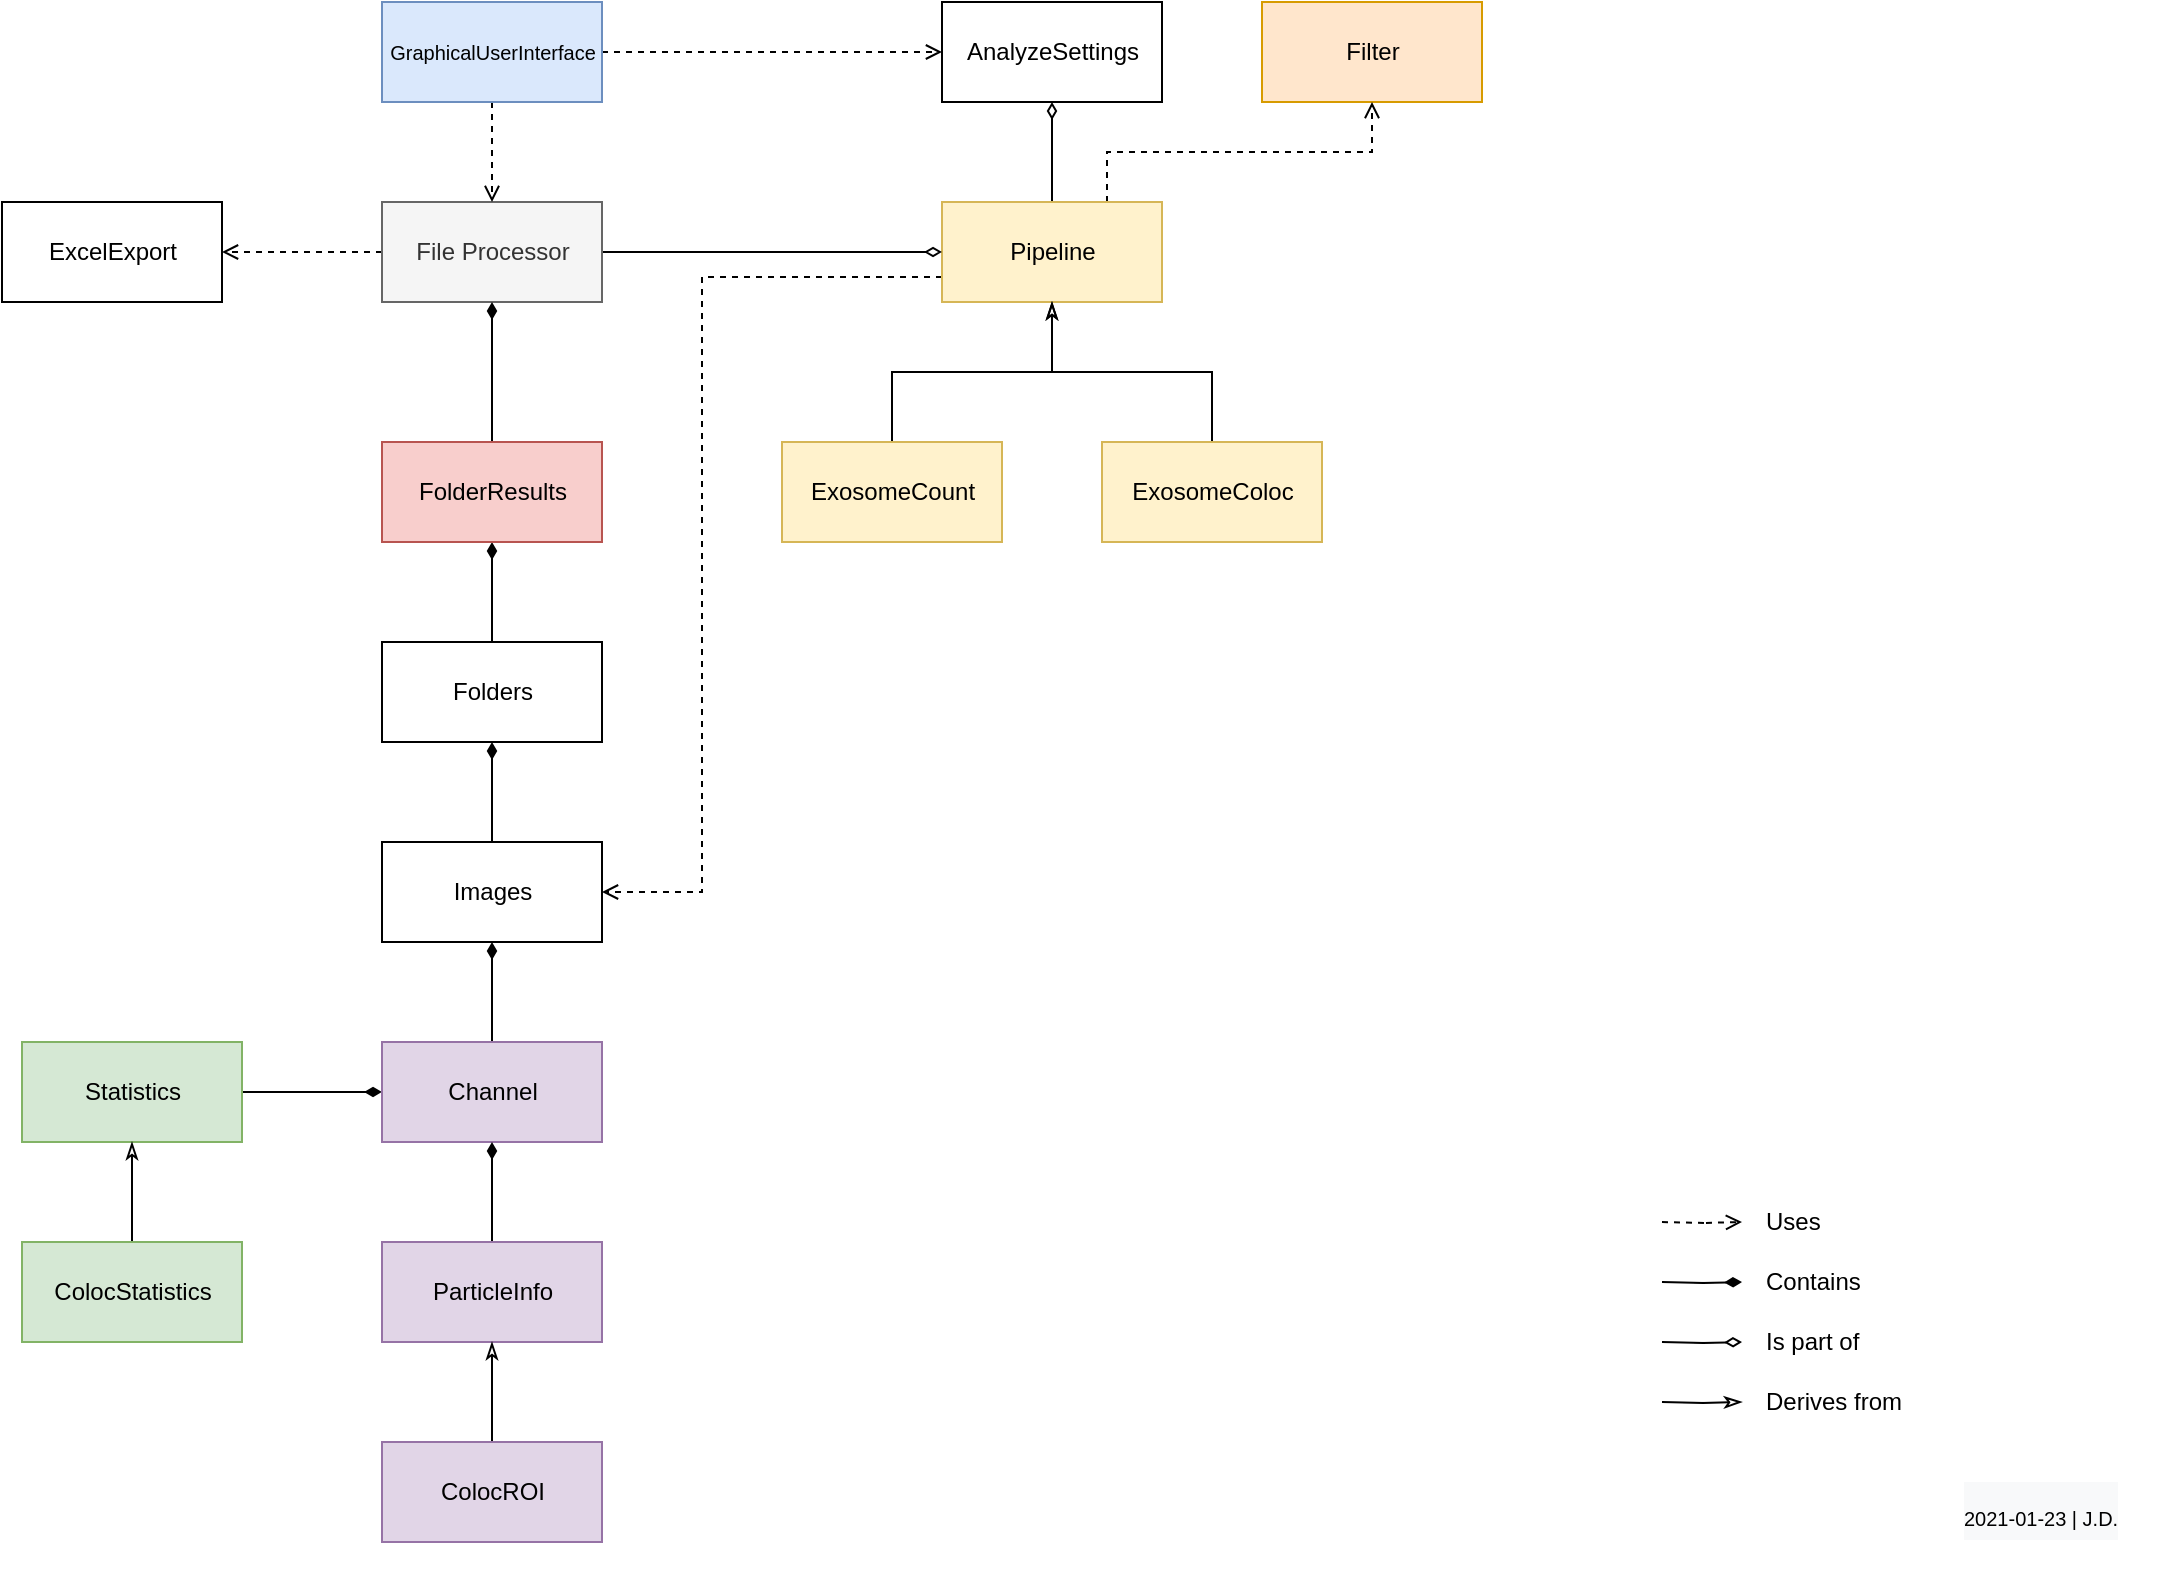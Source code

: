 <mxfile version="15.2.9" type="google" pages="2"><diagram id="FNLaAYKP90T8wocq3wA1" name="class-diagram"><mxGraphModel dx="1358" dy="774" grid="1" gridSize="10" guides="1" tooltips="1" connect="1" arrows="1" fold="1" page="1" pageScale="1" pageWidth="1169" pageHeight="827" math="0" shadow="0"><root><mxCell id="0"/><mxCell id="1" parent="0"/><mxCell id="ToeXJKfsqABKw7uKFYnO-23" value="Filter" style="html=1;fillColor=#ffe6cc;strokeColor=#d79b00;" parent="1" vertex="1"><mxGeometry x="720" y="40" width="110" height="50" as="geometry"/></mxCell><mxCell id="ToeXJKfsqABKw7uKFYnO-48" style="edgeStyle=orthogonalEdgeStyle;rounded=0;orthogonalLoop=1;jettySize=auto;html=1;exitX=0.5;exitY=0;exitDx=0;exitDy=0;entryX=0.5;entryY=1;entryDx=0;entryDy=0;endArrow=diamondThin;endFill=0;" parent="1" source="ToeXJKfsqABKw7uKFYnO-24" target="ToeXJKfsqABKw7uKFYnO-29" edge="1"><mxGeometry relative="1" as="geometry"/></mxCell><mxCell id="ToeXJKfsqABKw7uKFYnO-51" style="edgeStyle=orthogonalEdgeStyle;rounded=0;orthogonalLoop=1;jettySize=auto;html=1;exitX=0.75;exitY=0;exitDx=0;exitDy=0;entryX=0.5;entryY=1;entryDx=0;entryDy=0;endArrow=open;endFill=0;dashed=1;" parent="1" source="ToeXJKfsqABKw7uKFYnO-24" target="ToeXJKfsqABKw7uKFYnO-23" edge="1"><mxGeometry relative="1" as="geometry"/></mxCell><mxCell id="ToeXJKfsqABKw7uKFYnO-58" style="edgeStyle=orthogonalEdgeStyle;rounded=0;orthogonalLoop=1;jettySize=auto;html=1;exitX=0;exitY=0.75;exitDx=0;exitDy=0;entryX=1;entryY=0.5;entryDx=0;entryDy=0;endArrow=open;endFill=0;dashed=1;" parent="1" source="ToeXJKfsqABKw7uKFYnO-24" target="ToeXJKfsqABKw7uKFYnO-36" edge="1"><mxGeometry relative="1" as="geometry"><Array as="points"><mxPoint x="440" y="178"/><mxPoint x="440" y="485"/></Array></mxGeometry></mxCell><mxCell id="ToeXJKfsqABKw7uKFYnO-24" value="Pipeline" style="html=1;fillColor=#fff2cc;strokeColor=#d6b656;" parent="1" vertex="1"><mxGeometry x="560" y="140" width="110" height="50" as="geometry"/></mxCell><mxCell id="ToeXJKfsqABKw7uKFYnO-39" style="edgeStyle=orthogonalEdgeStyle;rounded=0;orthogonalLoop=1;jettySize=auto;html=1;exitX=0.5;exitY=0;exitDx=0;exitDy=0;entryX=0.5;entryY=1;entryDx=0;entryDy=0;endArrow=diamondThin;endFill=1;" parent="1" source="ToeXJKfsqABKw7uKFYnO-25" target="ToeXJKfsqABKw7uKFYnO-37" edge="1"><mxGeometry relative="1" as="geometry"/></mxCell><mxCell id="ToeXJKfsqABKw7uKFYnO-25" value="Folders" style="html=1;" parent="1" vertex="1"><mxGeometry x="280" y="360" width="110" height="50" as="geometry"/></mxCell><mxCell id="ToeXJKfsqABKw7uKFYnO-57" style="edgeStyle=orthogonalEdgeStyle;rounded=0;orthogonalLoop=1;jettySize=auto;html=1;exitX=1;exitY=0.5;exitDx=0;exitDy=0;entryX=0;entryY=0.5;entryDx=0;entryDy=0;endArrow=diamondThin;endFill=1;" parent="1" source="ToeXJKfsqABKw7uKFYnO-26" target="ToeXJKfsqABKw7uKFYnO-38" edge="1"><mxGeometry relative="1" as="geometry"/></mxCell><mxCell id="ToeXJKfsqABKw7uKFYnO-26" value="Statistics" style="html=1;fillColor=#d5e8d4;strokeColor=#82b366;" parent="1" vertex="1"><mxGeometry x="100" y="560" width="110" height="50" as="geometry"/></mxCell><mxCell id="ToeXJKfsqABKw7uKFYnO-50" style="edgeStyle=orthogonalEdgeStyle;rounded=0;orthogonalLoop=1;jettySize=auto;html=1;exitX=1;exitY=0.5;exitDx=0;exitDy=0;entryX=0;entryY=0.5;entryDx=0;entryDy=0;endArrow=diamondThin;endFill=0;" parent="1" source="ToeXJKfsqABKw7uKFYnO-28" target="ToeXJKfsqABKw7uKFYnO-24" edge="1"><mxGeometry relative="1" as="geometry"/></mxCell><mxCell id="ToeXJKfsqABKw7uKFYnO-61" style="edgeStyle=orthogonalEdgeStyle;rounded=0;orthogonalLoop=1;jettySize=auto;html=1;exitX=0;exitY=0.5;exitDx=0;exitDy=0;entryX=1;entryY=0.5;entryDx=0;entryDy=0;dashed=1;endArrow=open;endFill=0;" parent="1" source="ToeXJKfsqABKw7uKFYnO-28" target="ToeXJKfsqABKw7uKFYnO-30" edge="1"><mxGeometry relative="1" as="geometry"/></mxCell><mxCell id="ToeXJKfsqABKw7uKFYnO-28" value="File Processor" style="html=1;fillColor=#f5f5f5;strokeColor=#666666;fontColor=#333333;" parent="1" vertex="1"><mxGeometry x="280" y="140" width="110" height="50" as="geometry"/></mxCell><mxCell id="ToeXJKfsqABKw7uKFYnO-29" value="AnalyzeSettings" style="html=1;" parent="1" vertex="1"><mxGeometry x="560" y="40" width="110" height="50" as="geometry"/></mxCell><mxCell id="ToeXJKfsqABKw7uKFYnO-30" value="ExcelExport" style="html=1;" parent="1" vertex="1"><mxGeometry x="90" y="140" width="110" height="50" as="geometry"/></mxCell><mxCell id="ToeXJKfsqABKw7uKFYnO-59" style="edgeStyle=orthogonalEdgeStyle;rounded=0;orthogonalLoop=1;jettySize=auto;html=1;exitX=0.5;exitY=1;exitDx=0;exitDy=0;entryX=0.5;entryY=0;entryDx=0;entryDy=0;dashed=1;endArrow=open;endFill=0;" parent="1" source="ToeXJKfsqABKw7uKFYnO-31" target="ToeXJKfsqABKw7uKFYnO-28" edge="1"><mxGeometry relative="1" as="geometry"/></mxCell><mxCell id="ToeXJKfsqABKw7uKFYnO-60" style="edgeStyle=orthogonalEdgeStyle;rounded=0;orthogonalLoop=1;jettySize=auto;html=1;exitX=1;exitY=0.5;exitDx=0;exitDy=0;entryX=0;entryY=0.5;entryDx=0;entryDy=0;dashed=1;endArrow=open;endFill=0;" parent="1" source="ToeXJKfsqABKw7uKFYnO-31" target="ToeXJKfsqABKw7uKFYnO-29" edge="1"><mxGeometry relative="1" as="geometry"/></mxCell><mxCell id="ToeXJKfsqABKw7uKFYnO-31" value="GraphicalUserInterface" style="html=1;fillColor=#dae8fc;strokeColor=#6c8ebf;fontSize=10;" parent="1" vertex="1"><mxGeometry x="280" y="40" width="110" height="50" as="geometry"/></mxCell><mxCell id="ToeXJKfsqABKw7uKFYnO-34" style="edgeStyle=orthogonalEdgeStyle;rounded=0;orthogonalLoop=1;jettySize=auto;html=1;exitX=0.5;exitY=0;exitDx=0;exitDy=0;entryX=0.5;entryY=1;entryDx=0;entryDy=0;endArrow=classicThin;endFill=0;" parent="1" source="ToeXJKfsqABKw7uKFYnO-32" target="ToeXJKfsqABKw7uKFYnO-24" edge="1"><mxGeometry relative="1" as="geometry"/></mxCell><mxCell id="ToeXJKfsqABKw7uKFYnO-32" value="ExosomeCount" style="html=1;fillColor=#fff2cc;strokeColor=#d6b656;" parent="1" vertex="1"><mxGeometry x="480" y="260" width="110" height="50" as="geometry"/></mxCell><mxCell id="ToeXJKfsqABKw7uKFYnO-35" style="edgeStyle=orthogonalEdgeStyle;rounded=0;orthogonalLoop=1;jettySize=auto;html=1;exitX=0.5;exitY=0;exitDx=0;exitDy=0;entryX=0.5;entryY=1;entryDx=0;entryDy=0;endArrow=classicThin;endFill=0;" parent="1" source="ToeXJKfsqABKw7uKFYnO-33" target="ToeXJKfsqABKw7uKFYnO-24" edge="1"><mxGeometry relative="1" as="geometry"/></mxCell><mxCell id="ToeXJKfsqABKw7uKFYnO-33" value="ExosomeColoc" style="html=1;fillColor=#fff2cc;strokeColor=#d6b656;" parent="1" vertex="1"><mxGeometry x="640" y="260" width="110" height="50" as="geometry"/></mxCell><mxCell id="ToeXJKfsqABKw7uKFYnO-40" style="edgeStyle=orthogonalEdgeStyle;rounded=0;orthogonalLoop=1;jettySize=auto;html=1;exitX=0.5;exitY=0;exitDx=0;exitDy=0;entryX=0.5;entryY=1;entryDx=0;entryDy=0;endArrow=diamondThin;endFill=1;" parent="1" source="ToeXJKfsqABKw7uKFYnO-36" target="ToeXJKfsqABKw7uKFYnO-25" edge="1"><mxGeometry relative="1" as="geometry"/></mxCell><mxCell id="ToeXJKfsqABKw7uKFYnO-36" value="Images" style="html=1;" parent="1" vertex="1"><mxGeometry x="280" y="460" width="110" height="50" as="geometry"/></mxCell><mxCell id="ToeXJKfsqABKw7uKFYnO-53" style="edgeStyle=orthogonalEdgeStyle;rounded=0;orthogonalLoop=1;jettySize=auto;html=1;exitX=0.5;exitY=0;exitDx=0;exitDy=0;entryX=0.5;entryY=1;entryDx=0;entryDy=0;endArrow=diamondThin;endFill=1;" parent="1" source="ToeXJKfsqABKw7uKFYnO-37" target="ToeXJKfsqABKw7uKFYnO-28" edge="1"><mxGeometry relative="1" as="geometry"/></mxCell><mxCell id="ToeXJKfsqABKw7uKFYnO-37" value="FolderResults" style="html=1;fillColor=#f8cecc;strokeColor=#b85450;" parent="1" vertex="1"><mxGeometry x="280" y="260" width="110" height="50" as="geometry"/></mxCell><mxCell id="ToeXJKfsqABKw7uKFYnO-41" style="edgeStyle=orthogonalEdgeStyle;rounded=0;orthogonalLoop=1;jettySize=auto;html=1;exitX=0.5;exitY=0;exitDx=0;exitDy=0;entryX=0.5;entryY=1;entryDx=0;entryDy=0;endArrow=diamondThin;endFill=1;" parent="1" source="ToeXJKfsqABKw7uKFYnO-38" target="ToeXJKfsqABKw7uKFYnO-36" edge="1"><mxGeometry relative="1" as="geometry"/></mxCell><mxCell id="ToeXJKfsqABKw7uKFYnO-38" value="Channel" style="html=1;fillColor=#e1d5e7;strokeColor=#9673a6;" parent="1" vertex="1"><mxGeometry x="280" y="560" width="110" height="50" as="geometry"/></mxCell><mxCell id="ToeXJKfsqABKw7uKFYnO-43" style="edgeStyle=orthogonalEdgeStyle;rounded=0;orthogonalLoop=1;jettySize=auto;html=1;exitX=0.5;exitY=0;exitDx=0;exitDy=0;entryX=0.5;entryY=1;entryDx=0;entryDy=0;endArrow=diamondThin;endFill=1;" parent="1" source="ToeXJKfsqABKw7uKFYnO-42" target="ToeXJKfsqABKw7uKFYnO-38" edge="1"><mxGeometry relative="1" as="geometry"/></mxCell><mxCell id="ToeXJKfsqABKw7uKFYnO-42" value="ParticleInfo" style="html=1;fillColor=#e1d5e7;strokeColor=#9673a6;" parent="1" vertex="1"><mxGeometry x="280" y="660" width="110" height="50" as="geometry"/></mxCell><mxCell id="0GdHeb6C1rlzGD6OnG-B-2" style="edgeStyle=orthogonalEdgeStyle;rounded=0;orthogonalLoop=1;jettySize=auto;html=1;exitX=0.5;exitY=0;exitDx=0;exitDy=0;entryX=0.5;entryY=1;entryDx=0;entryDy=0;endArrow=classicThin;endFill=0;" parent="1" source="0GdHeb6C1rlzGD6OnG-B-1" target="ToeXJKfsqABKw7uKFYnO-42" edge="1"><mxGeometry relative="1" as="geometry"><mxPoint x="335" y="757" as="sourcePoint"/></mxGeometry></mxCell><mxCell id="0GdHeb6C1rlzGD6OnG-B-1" value="ColocROI" style="html=1;fillColor=#e1d5e7;strokeColor=#9673a6;" parent="1" vertex="1"><mxGeometry x="280" y="760" width="110" height="50" as="geometry"/></mxCell><mxCell id="0GdHeb6C1rlzGD6OnG-B-4" style="edgeStyle=orthogonalEdgeStyle;rounded=0;orthogonalLoop=1;jettySize=auto;html=1;exitX=0.5;exitY=0;exitDx=0;exitDy=0;entryX=0.5;entryY=1;entryDx=0;entryDy=0;endArrow=classicThin;endFill=0;" parent="1" source="0GdHeb6C1rlzGD6OnG-B-3" target="ToeXJKfsqABKw7uKFYnO-26" edge="1"><mxGeometry relative="1" as="geometry"/></mxCell><mxCell id="0GdHeb6C1rlzGD6OnG-B-3" value="ColocStatistics" style="html=1;fillColor=#d5e8d4;strokeColor=#82b366;" parent="1" vertex="1"><mxGeometry x="100" y="660" width="110" height="50" as="geometry"/></mxCell><mxCell id="0GdHeb6C1rlzGD6OnG-B-14" value="" style="group" parent="1" vertex="1" connectable="0"><mxGeometry x="920" y="640" width="120" height="110" as="geometry"/></mxCell><mxCell id="0GdHeb6C1rlzGD6OnG-B-5" style="edgeStyle=orthogonalEdgeStyle;rounded=0;orthogonalLoop=1;jettySize=auto;html=1;exitX=1;exitY=0.5;exitDx=0;exitDy=0;dashed=1;endArrow=open;endFill=0;" parent="0GdHeb6C1rlzGD6OnG-B-14" edge="1"><mxGeometry relative="1" as="geometry"><mxPoint y="10" as="sourcePoint"/><mxPoint x="40" y="10" as="targetPoint"/></mxGeometry></mxCell><mxCell id="0GdHeb6C1rlzGD6OnG-B-6" value="Uses" style="text;html=1;strokeColor=none;fillColor=none;align=left;verticalAlign=middle;whiteSpace=wrap;rounded=0;" parent="0GdHeb6C1rlzGD6OnG-B-14" vertex="1"><mxGeometry x="50" width="40" height="20" as="geometry"/></mxCell><mxCell id="0GdHeb6C1rlzGD6OnG-B-7" style="edgeStyle=orthogonalEdgeStyle;rounded=0;orthogonalLoop=1;jettySize=auto;html=1;exitX=1;exitY=0.5;exitDx=0;exitDy=0;endArrow=diamondThin;endFill=1;" parent="0GdHeb6C1rlzGD6OnG-B-14" edge="1"><mxGeometry relative="1" as="geometry"><mxPoint y="40" as="sourcePoint"/><mxPoint x="40" y="40" as="targetPoint"/></mxGeometry></mxCell><mxCell id="0GdHeb6C1rlzGD6OnG-B-8" value="Contains" style="text;html=1;strokeColor=none;fillColor=none;align=left;verticalAlign=middle;whiteSpace=wrap;rounded=0;" parent="0GdHeb6C1rlzGD6OnG-B-14" vertex="1"><mxGeometry x="50" y="30" width="40" height="20" as="geometry"/></mxCell><mxCell id="0GdHeb6C1rlzGD6OnG-B-9" style="edgeStyle=orthogonalEdgeStyle;rounded=0;orthogonalLoop=1;jettySize=auto;html=1;exitX=1;exitY=0.5;exitDx=0;exitDy=0;endArrow=diamondThin;endFill=0;" parent="0GdHeb6C1rlzGD6OnG-B-14" edge="1"><mxGeometry relative="1" as="geometry"><mxPoint y="70.0" as="sourcePoint"/><mxPoint x="40" y="70.0" as="targetPoint"/></mxGeometry></mxCell><mxCell id="0GdHeb6C1rlzGD6OnG-B-10" value="Is part of" style="text;html=1;strokeColor=none;fillColor=none;align=left;verticalAlign=middle;whiteSpace=wrap;rounded=0;" parent="0GdHeb6C1rlzGD6OnG-B-14" vertex="1"><mxGeometry x="50" y="60" width="70" height="20" as="geometry"/></mxCell><mxCell id="0GdHeb6C1rlzGD6OnG-B-11" style="edgeStyle=orthogonalEdgeStyle;rounded=0;orthogonalLoop=1;jettySize=auto;html=1;exitX=1;exitY=0.5;exitDx=0;exitDy=0;endArrow=classicThin;endFill=0;" parent="0GdHeb6C1rlzGD6OnG-B-14" edge="1"><mxGeometry relative="1" as="geometry"><mxPoint x="2.274e-13" y="100" as="sourcePoint"/><mxPoint x="40.0" y="100" as="targetPoint"/></mxGeometry></mxCell><mxCell id="0GdHeb6C1rlzGD6OnG-B-12" value="Derives from" style="text;html=1;strokeColor=none;fillColor=none;align=left;verticalAlign=middle;whiteSpace=wrap;rounded=0;" parent="0GdHeb6C1rlzGD6OnG-B-14" vertex="1"><mxGeometry x="50" y="90" width="70" height="20" as="geometry"/></mxCell><mxCell id="bR0aCLROKRAJ2bCFx0Fy-1" value="&lt;h1 style=&quot;color: rgb(0, 0, 0); font-family: helvetica; font-style: normal; letter-spacing: normal; text-align: right; text-indent: 0px; text-transform: none; word-spacing: 0px; background-color: rgb(248, 249, 250);&quot;&gt;&lt;span style=&quot;font-size: 10px ; font-weight: 400&quot;&gt;2021-01-23 | J.D.&lt;/span&gt;&lt;/h1&gt;" style="text;whiteSpace=wrap;html=1;" vertex="1" parent="1"><mxGeometry x="1069" y="757" width="100" height="70" as="geometry"/></mxCell></root></mxGraphModel></diagram><diagram id="BHopgB1vRWCqO7e5w55u" name="process-diagram"><mxGraphModel dx="1598" dy="911" grid="1" gridSize="10" guides="1" tooltips="1" connect="1" arrows="1" fold="1" page="1" pageScale="1" pageWidth="2339" pageHeight="3300" math="0" shadow="0"><root><mxCell id="27SFxu54bbcwRRVihFha-0"/><mxCell id="27SFxu54bbcwRRVihFha-1" parent="27SFxu54bbcwRRVihFha-0"/><mxCell id="ttKlAouum-0YhXV9pY5V-14" style="edgeStyle=orthogonalEdgeStyle;rounded=0;orthogonalLoop=1;jettySize=auto;html=1;exitX=0.5;exitY=1;exitDx=0;exitDy=0;entryX=0.5;entryY=0;entryDx=0;entryDy=0;endArrow=classic;endFill=1;fontSize=7;" parent="27SFxu54bbcwRRVihFha-1" source="Cgx_POr7vDbUlY4Q6ukv-0" target="ttKlAouum-0YhXV9pY5V-10" edge="1"><mxGeometry relative="1" as="geometry"/></mxCell><mxCell id="Cgx_POr7vDbUlY4Q6ukv-0" value="Filter" style="html=1;fillColor=#ffe6cc;strokeColor=#d79b00;" parent="27SFxu54bbcwRRVihFha-1" vertex="1"><mxGeometry x="1510" y="510" width="110" height="50" as="geometry"/></mxCell><mxCell id="ttKlAouum-0YhXV9pY5V-1" style="edgeStyle=orthogonalEdgeStyle;rounded=0;orthogonalLoop=1;jettySize=auto;html=1;exitX=0.5;exitY=1;exitDx=0;exitDy=0;entryX=0.5;entryY=0;entryDx=0;entryDy=0;endArrow=classic;endFill=1;fontSize=7;" parent="27SFxu54bbcwRRVihFha-1" source="Cgx_POr7vDbUlY4Q6ukv-4" target="ttKlAouum-0YhXV9pY5V-0" edge="1"><mxGeometry relative="1" as="geometry"/></mxCell><mxCell id="Cgx_POr7vDbUlY4Q6ukv-4" value="Pipeline" style="html=1;fillColor=#fff2cc;strokeColor=#d6b656;" parent="27SFxu54bbcwRRVihFha-1" vertex="1"><mxGeometry x="1070" y="310" width="110" height="50" as="geometry"/></mxCell><mxCell id="02F8MniodpctTQWHdyUI-1" style="edgeStyle=orthogonalEdgeStyle;rounded=0;orthogonalLoop=1;jettySize=auto;html=1;exitX=0.5;exitY=1;exitDx=0;exitDy=0;entryX=0.5;entryY=0;entryDx=0;entryDy=0;endArrow=classic;endFill=1;fontSize=10;" parent="27SFxu54bbcwRRVihFha-1" source="Cgx_POr7vDbUlY4Q6ukv-11" target="02F8MniodpctTQWHdyUI-0" edge="1"><mxGeometry relative="1" as="geometry"/></mxCell><mxCell id="Cgx_POr7vDbUlY4Q6ukv-11" value="File Processor" style="html=1;fillColor=#f5f5f5;strokeColor=#666666;fontColor=#333333;" parent="27SFxu54bbcwRRVihFha-1" vertex="1"><mxGeometry x="670" y="120" width="110" height="50" as="geometry"/></mxCell><mxCell id="Cgx_POr7vDbUlY4Q6ukv-12" value="AnalyzeSettings" style="html=1;aspect=fixed;fontSize=7;" parent="27SFxu54bbcwRRVihFha-1" vertex="1"><mxGeometry x="572.5" y="110" width="55" height="25" as="geometry"/></mxCell><mxCell id="Cgx_POr7vDbUlY4Q6ukv-13" value="ExcelExport" style="html=1;" parent="27SFxu54bbcwRRVihFha-1" vertex="1"><mxGeometry x="860" y="3230" width="110" height="50" as="geometry"/></mxCell><mxCell id="Cgx_POr7vDbUlY4Q6ukv-43" style="edgeStyle=orthogonalEdgeStyle;rounded=0;orthogonalLoop=1;jettySize=auto;html=1;exitX=1;exitY=0.5;exitDx=0;exitDy=0;entryX=0;entryY=0.5;entryDx=0;entryDy=0;endArrow=classic;endFill=1;fontSize=10;" parent="27SFxu54bbcwRRVihFha-1" source="Cgx_POr7vDbUlY4Q6ukv-16" target="Cgx_POr7vDbUlY4Q6ukv-11" edge="1"><mxGeometry relative="1" as="geometry"/></mxCell><mxCell id="Cgx_POr7vDbUlY4Q6ukv-16" value="GraphicalUserInterface" style="html=1;fillColor=#dae8fc;strokeColor=#6c8ebf;fontSize=10;" parent="27SFxu54bbcwRRVihFha-1" vertex="1"><mxGeometry x="430" y="120" width="110" height="50" as="geometry"/></mxCell><mxCell id="ttKlAouum-0YhXV9pY5V-8" style="edgeStyle=orthogonalEdgeStyle;rounded=0;orthogonalLoop=1;jettySize=auto;html=1;exitX=0.5;exitY=1;exitDx=0;exitDy=0;entryX=0.5;entryY=0;entryDx=0;entryDy=0;endArrow=classic;endFill=1;fontSize=7;" parent="27SFxu54bbcwRRVihFha-1" source="Cgx_POr7vDbUlY4Q6ukv-20" target="ttKlAouum-0YhXV9pY5V-7" edge="1"><mxGeometry relative="1" as="geometry"/></mxCell><mxCell id="Cgx_POr7vDbUlY4Q6ukv-20" value="ExosomeColoc" style="html=1;fillColor=#fff2cc;strokeColor=#d6b656;" parent="27SFxu54bbcwRRVihFha-1" vertex="1"><mxGeometry x="1260" y="430" width="110" height="50" as="geometry"/></mxCell><mxCell id="02F8MniodpctTQWHdyUI-3" style="edgeStyle=orthogonalEdgeStyle;rounded=0;orthogonalLoop=1;jettySize=auto;html=1;exitX=0.5;exitY=1;exitDx=0;exitDy=0;entryX=0.5;entryY=0;entryDx=0;entryDy=0;endArrow=classic;endFill=1;fontSize=10;" parent="27SFxu54bbcwRRVihFha-1" source="02F8MniodpctTQWHdyUI-0" target="02F8MniodpctTQWHdyUI-2" edge="1"><mxGeometry relative="1" as="geometry"/></mxCell><mxCell id="02F8MniodpctTQWHdyUI-0" value="Looking for Images" style="rounded=1;whiteSpace=wrap;html=1;absoluteArcSize=1;arcSize=14;strokeWidth=1;fontSize=10;" parent="27SFxu54bbcwRRVihFha-1" vertex="1"><mxGeometry x="675" y="200" width="100" height="30" as="geometry"/></mxCell><mxCell id="02F8MniodpctTQWHdyUI-6" style="edgeStyle=orthogonalEdgeStyle;rounded=0;orthogonalLoop=1;jettySize=auto;html=1;exitX=0.5;exitY=1;exitDx=0;exitDy=0;entryX=0.5;entryY=0;entryDx=0;entryDy=0;endArrow=classic;endFill=1;fontSize=10;" parent="27SFxu54bbcwRRVihFha-1" source="02F8MniodpctTQWHdyUI-2" target="02F8MniodpctTQWHdyUI-5" edge="1"><mxGeometry relative="1" as="geometry"/></mxCell><mxCell id="02F8MniodpctTQWHdyUI-2" value="Create Pipeline" style="rounded=1;whiteSpace=wrap;html=1;absoluteArcSize=1;arcSize=14;strokeWidth=1;fontSize=10;" parent="27SFxu54bbcwRRVihFha-1" vertex="1"><mxGeometry x="675" y="260" width="100" height="30" as="geometry"/></mxCell><mxCell id="02F8MniodpctTQWHdyUI-13" style="edgeStyle=orthogonalEdgeStyle;rounded=0;orthogonalLoop=1;jettySize=auto;html=1;exitX=0.5;exitY=1;exitDx=0;exitDy=0;exitPerimeter=0;entryX=0.5;entryY=0;entryDx=0;entryDy=0;endArrow=classic;endFill=1;fontSize=10;" parent="27SFxu54bbcwRRVihFha-1" source="02F8MniodpctTQWHdyUI-4" target="02F8MniodpctTQWHdyUI-12" edge="1"><mxGeometry relative="1" as="geometry"/></mxCell><mxCell id="LVzcwFOsZ-WvF65tsTVJ-97" style="edgeStyle=orthogonalEdgeStyle;rounded=0;orthogonalLoop=1;jettySize=auto;html=1;exitX=0;exitY=0.5;exitDx=0;exitDy=0;exitPerimeter=0;entryX=0;entryY=0.5;entryDx=0;entryDy=0;endArrow=classic;endFill=1;fontSize=9;fontColor=#000000;" parent="27SFxu54bbcwRRVihFha-1" source="02F8MniodpctTQWHdyUI-4" target="02F8MniodpctTQWHdyUI-5" edge="1"><mxGeometry relative="1" as="geometry"/></mxCell><mxCell id="02F8MniodpctTQWHdyUI-4" value="" style="strokeWidth=2;html=1;shape=mxgraph.flowchart.decision;whiteSpace=wrap;fontSize=10;" parent="27SFxu54bbcwRRVihFha-1" vertex="1"><mxGeometry x="705" y="3140" width="40" height="40" as="geometry"/></mxCell><mxCell id="02F8MniodpctTQWHdyUI-7" style="edgeStyle=orthogonalEdgeStyle;rounded=0;orthogonalLoop=1;jettySize=auto;html=1;exitX=1;exitY=0.5;exitDx=0;exitDy=0;entryX=0;entryY=0.5;entryDx=0;entryDy=0;endArrow=classic;endFill=1;fontSize=10;" parent="27SFxu54bbcwRRVihFha-1" source="02F8MniodpctTQWHdyUI-5" target="Cgx_POr7vDbUlY4Q6ukv-4" edge="1"><mxGeometry relative="1" as="geometry"/></mxCell><mxCell id="02F8MniodpctTQWHdyUI-5" value="ProcessImage" style="rounded=1;whiteSpace=wrap;html=1;absoluteArcSize=1;arcSize=14;strokeWidth=1;fontSize=10;" parent="27SFxu54bbcwRRVihFha-1" vertex="1"><mxGeometry x="675" y="320" width="100" height="30" as="geometry"/></mxCell><mxCell id="02F8MniodpctTQWHdyUI-16" style="edgeStyle=orthogonalEdgeStyle;rounded=0;orthogonalLoop=1;jettySize=auto;html=1;exitX=1;exitY=0.5;exitDx=0;exitDy=0;entryX=0;entryY=0.5;entryDx=0;entryDy=0;endArrow=classic;endFill=1;fontSize=8;" parent="27SFxu54bbcwRRVihFha-1" source="02F8MniodpctTQWHdyUI-12" target="Cgx_POr7vDbUlY4Q6ukv-13" edge="1"><mxGeometry relative="1" as="geometry"/></mxCell><mxCell id="02F8MniodpctTQWHdyUI-12" value="Generate Excel Report" style="rounded=1;whiteSpace=wrap;html=1;absoluteArcSize=1;arcSize=14;strokeWidth=1;fontSize=10;" parent="27SFxu54bbcwRRVihFha-1" vertex="1"><mxGeometry x="675" y="3240" width="100" height="30" as="geometry"/></mxCell><mxCell id="02F8MniodpctTQWHdyUI-14" value="all images processed" style="text;html=1;strokeColor=none;fillColor=none;align=center;verticalAlign=middle;whiteSpace=wrap;rounded=0;fontSize=10;" parent="27SFxu54bbcwRRVihFha-1" vertex="1"><mxGeometry x="735" y="3190" width="40" height="20" as="geometry"/></mxCell><mxCell id="02F8MniodpctTQWHdyUI-15" value="image file" style="shape=note;whiteSpace=wrap;html=1;backgroundOutline=1;darkOpacity=0.05;strokeWidth=1;fontSize=8;size=17;" parent="27SFxu54bbcwRRVihFha-1" vertex="1"><mxGeometry x="850" y="270" width="40" height="50" as="geometry"/></mxCell><mxCell id="VHZRRUn0DKRSJxpy87Bw-0" value="FolderResults" style="html=1;fontSize=7;aspect=fixed;fillColor=#f8cecc;strokeColor=#b85450;" parent="27SFxu54bbcwRRVihFha-1" vertex="1"><mxGeometry x="785" y="3215" width="55" height="25" as="geometry"/></mxCell><mxCell id="ttKlAouum-0YhXV9pY5V-3" style="edgeStyle=orthogonalEdgeStyle;rounded=0;orthogonalLoop=1;jettySize=auto;html=1;exitX=0.5;exitY=1;exitDx=0;exitDy=0;entryX=0.5;entryY=0;entryDx=0;entryDy=0;endArrow=classic;endFill=1;fontSize=7;" parent="27SFxu54bbcwRRVihFha-1" source="ttKlAouum-0YhXV9pY5V-0" target="ttKlAouum-0YhXV9pY5V-2" edge="1"><mxGeometry relative="1" as="geometry"/></mxCell><mxCell id="ttKlAouum-0YhXV9pY5V-0" value="Open Image" style="rounded=1;whiteSpace=wrap;html=1;absoluteArcSize=1;arcSize=14;strokeWidth=1;fontSize=10;" parent="27SFxu54bbcwRRVihFha-1" vertex="1"><mxGeometry x="1075" y="384" width="100" height="30" as="geometry"/></mxCell><mxCell id="ttKlAouum-0YhXV9pY5V-4" style="edgeStyle=orthogonalEdgeStyle;rounded=0;orthogonalLoop=1;jettySize=auto;html=1;exitX=1;exitY=0.5;exitDx=0;exitDy=0;entryX=0;entryY=0.5;entryDx=0;entryDy=0;endArrow=classic;endFill=1;fontSize=7;" parent="27SFxu54bbcwRRVihFha-1" source="ttKlAouum-0YhXV9pY5V-2" target="Cgx_POr7vDbUlY4Q6ukv-20" edge="1"><mxGeometry relative="1" as="geometry"/></mxCell><mxCell id="ttKlAouum-0YhXV9pY5V-2" value="Find Image Channels" style="rounded=1;whiteSpace=wrap;html=1;absoluteArcSize=1;arcSize=14;strokeWidth=1;fontSize=10;" parent="27SFxu54bbcwRRVihFha-1" vertex="1"><mxGeometry x="1075" y="440" width="100" height="30" as="geometry"/></mxCell><mxCell id="ttKlAouum-0YhXV9pY5V-5" value="image Channel" style="shape=note;whiteSpace=wrap;html=1;backgroundOutline=1;darkOpacity=0.05;strokeWidth=1;fontSize=8;size=17;" parent="27SFxu54bbcwRRVihFha-1" vertex="1"><mxGeometry x="1190" y="384" width="40" height="50" as="geometry"/></mxCell><mxCell id="ttKlAouum-0YhXV9pY5V-6" value="image Channel" style="shape=note;whiteSpace=wrap;html=1;backgroundOutline=1;darkOpacity=0.05;strokeWidth=1;fontSize=8;size=17;" parent="27SFxu54bbcwRRVihFha-1" vertex="1"><mxGeometry x="1200" y="394" width="40" height="50" as="geometry"/></mxCell><mxCell id="ttKlAouum-0YhXV9pY5V-9" style="edgeStyle=orthogonalEdgeStyle;rounded=0;orthogonalLoop=1;jettySize=auto;html=1;exitX=1;exitY=0.5;exitDx=0;exitDy=0;entryX=0;entryY=0.5;entryDx=0;entryDy=0;endArrow=classic;endFill=1;fontSize=7;" parent="27SFxu54bbcwRRVihFha-1" source="ttKlAouum-0YhXV9pY5V-7" target="Cgx_POr7vDbUlY4Q6ukv-0" edge="1"><mxGeometry relative="1" as="geometry"/></mxCell><mxCell id="ttKlAouum-0YhXV9pY5V-7" value="PreFiltering CHX" style="rounded=1;whiteSpace=wrap;html=1;absoluteArcSize=1;arcSize=14;strokeWidth=1;fontSize=10;" parent="27SFxu54bbcwRRVihFha-1" vertex="1"><mxGeometry x="1265" y="520" width="100" height="30" as="geometry"/></mxCell><mxCell id="ttKlAouum-0YhXV9pY5V-15" style="edgeStyle=orthogonalEdgeStyle;rounded=0;orthogonalLoop=1;jettySize=auto;html=1;exitX=0.5;exitY=1;exitDx=0;exitDy=0;entryX=0.5;entryY=0;entryDx=0;entryDy=0;endArrow=classic;endFill=1;fontSize=7;" parent="27SFxu54bbcwRRVihFha-1" source="ttKlAouum-0YhXV9pY5V-10" target="ttKlAouum-0YhXV9pY5V-11" edge="1"><mxGeometry relative="1" as="geometry"/></mxCell><mxCell id="ttKlAouum-0YhXV9pY5V-10" value="EnhanceContrast" style="rounded=1;whiteSpace=wrap;html=1;absoluteArcSize=1;arcSize=14;strokeWidth=1;fontSize=10;dashed=1;" parent="27SFxu54bbcwRRVihFha-1" vertex="1"><mxGeometry x="1515" y="580" width="100" height="30" as="geometry"/></mxCell><mxCell id="ttKlAouum-0YhXV9pY5V-16" style="edgeStyle=orthogonalEdgeStyle;rounded=0;orthogonalLoop=1;jettySize=auto;html=1;exitX=0.5;exitY=1;exitDx=0;exitDy=0;entryX=0.5;entryY=0;entryDx=0;entryDy=0;endArrow=classic;endFill=1;fontSize=7;" parent="27SFxu54bbcwRRVihFha-1" source="ttKlAouum-0YhXV9pY5V-11" target="ttKlAouum-0YhXV9pY5V-12" edge="1"><mxGeometry relative="1" as="geometry"/></mxCell><mxCell id="ttKlAouum-0YhXV9pY5V-11" value="SubtractBackgrond" style="rounded=1;whiteSpace=wrap;html=1;absoluteArcSize=1;arcSize=14;strokeWidth=1;fontSize=10;" parent="27SFxu54bbcwRRVihFha-1" vertex="1"><mxGeometry x="1515" y="630" width="100" height="30" as="geometry"/></mxCell><mxCell id="ttKlAouum-0YhXV9pY5V-17" style="edgeStyle=orthogonalEdgeStyle;rounded=0;orthogonalLoop=1;jettySize=auto;html=1;exitX=0.5;exitY=1;exitDx=0;exitDy=0;entryX=0.5;entryY=0;entryDx=0;entryDy=0;endArrow=classic;endFill=1;fontSize=7;" parent="27SFxu54bbcwRRVihFha-1" source="ttKlAouum-0YhXV9pY5V-12" target="ttKlAouum-0YhXV9pY5V-13" edge="1"><mxGeometry relative="1" as="geometry"/></mxCell><mxCell id="ttKlAouum-0YhXV9pY5V-12" value="DuplicateImage" style="rounded=1;whiteSpace=wrap;html=1;absoluteArcSize=1;arcSize=14;strokeWidth=1;fontSize=10;" parent="27SFxu54bbcwRRVihFha-1" vertex="1"><mxGeometry x="1515" y="680" width="100" height="30" as="geometry"/></mxCell><mxCell id="ttKlAouum-0YhXV9pY5V-19" style="edgeStyle=orthogonalEdgeStyle;rounded=0;orthogonalLoop=1;jettySize=auto;html=1;exitX=0;exitY=0.5;exitDx=0;exitDy=0;entryX=1;entryY=0.5;entryDx=0;entryDy=0;endArrow=classic;endFill=1;fontSize=7;" parent="27SFxu54bbcwRRVihFha-1" source="ttKlAouum-0YhXV9pY5V-13" target="ttKlAouum-0YhXV9pY5V-18" edge="1"><mxGeometry relative="1" as="geometry"/></mxCell><mxCell id="ttKlAouum-0YhXV9pY5V-13" value="ApplyThershold" style="rounded=1;whiteSpace=wrap;html=1;absoluteArcSize=1;arcSize=14;strokeWidth=1;fontSize=10;" parent="27SFxu54bbcwRRVihFha-1" vertex="1"><mxGeometry x="1515" y="730" width="100" height="30" as="geometry"/></mxCell><mxCell id="ttKlAouum-0YhXV9pY5V-25" style="edgeStyle=orthogonalEdgeStyle;rounded=0;orthogonalLoop=1;jettySize=auto;html=1;exitX=0.5;exitY=1;exitDx=0;exitDy=0;entryX=0.5;entryY=0;entryDx=0;entryDy=0;endArrow=classic;endFill=1;fontSize=7;fontColor=#FFFFFF;" parent="27SFxu54bbcwRRVihFha-1" source="ttKlAouum-0YhXV9pY5V-18" target="ttKlAouum-0YhXV9pY5V-23" edge="1"><mxGeometry relative="1" as="geometry"/></mxCell><mxCell id="ttKlAouum-0YhXV9pY5V-18" value="" style="rounded=1;whiteSpace=wrap;html=1;absoluteArcSize=1;arcSize=14;strokeWidth=1;fontSize=10;" parent="27SFxu54bbcwRRVihFha-1" vertex="1"><mxGeometry x="1265" y="730" width="100" height="30" as="geometry"/></mxCell><mxCell id="ttKlAouum-0YhXV9pY5V-21" value="Filtered Image" style="shape=note;whiteSpace=wrap;html=1;backgroundOutline=1;darkOpacity=0.05;strokeWidth=1;fontSize=8;size=17;" parent="27SFxu54bbcwRRVihFha-1" vertex="1"><mxGeometry x="1390" y="680" width="40" height="50" as="geometry"/></mxCell><mxCell id="ttKlAouum-0YhXV9pY5V-22" value="Filtered&amp;nbsp; and thersholded Image" style="shape=note;whiteSpace=wrap;html=1;backgroundOutline=1;darkOpacity=0.05;strokeWidth=1;fontSize=7;size=16;fontColor=#FFFFFF;fillColor=#666666;" parent="27SFxu54bbcwRRVihFha-1" vertex="1"><mxGeometry x="1440" y="680" width="40" height="50" as="geometry"/></mxCell><mxCell id="ttKlAouum-0YhXV9pY5V-26" style="edgeStyle=orthogonalEdgeStyle;rounded=0;orthogonalLoop=1;jettySize=auto;html=1;exitX=1;exitY=0.5;exitDx=0;exitDy=0;entryX=0;entryY=0.5;entryDx=0;entryDy=0;endArrow=classic;endFill=1;fontSize=7;fontColor=#FFFFFF;" parent="27SFxu54bbcwRRVihFha-1" source="ttKlAouum-0YhXV9pY5V-23" target="ttKlAouum-0YhXV9pY5V-24" edge="1"><mxGeometry relative="1" as="geometry"/></mxCell><mxCell id="ttKlAouum-0YhXV9pY5V-23" value="Analyze Particles" style="rounded=1;whiteSpace=wrap;html=1;absoluteArcSize=1;arcSize=14;strokeWidth=1;fontSize=10;" parent="27SFxu54bbcwRRVihFha-1" vertex="1"><mxGeometry x="1265" y="810" width="100" height="30" as="geometry"/></mxCell><mxCell id="ttKlAouum-0YhXV9pY5V-29" style="edgeStyle=orthogonalEdgeStyle;rounded=0;orthogonalLoop=1;jettySize=auto;html=1;exitX=0.5;exitY=1;exitDx=0;exitDy=0;entryX=0.5;entryY=0;entryDx=0;entryDy=0;endArrow=classic;endFill=1;fontSize=7;fontColor=#FFFFFF;" parent="27SFxu54bbcwRRVihFha-1" source="ttKlAouum-0YhXV9pY5V-24" target="ttKlAouum-0YhXV9pY5V-28" edge="1"><mxGeometry relative="1" as="geometry"/></mxCell><mxCell id="ttKlAouum-0YhXV9pY5V-24" value="Filter" style="html=1;fillColor=#ffe6cc;strokeColor=#d79b00;" parent="27SFxu54bbcwRRVihFha-1" vertex="1"><mxGeometry x="1510" y="800" width="110" height="50" as="geometry"/></mxCell><mxCell id="ttKlAouum-0YhXV9pY5V-27" value="Filtered&amp;nbsp; and thersholded Image" style="shape=note;whiteSpace=wrap;html=1;backgroundOutline=1;darkOpacity=0.05;strokeWidth=1;fontSize=7;size=16;fontColor=#FFFFFF;fillColor=#666666;" parent="27SFxu54bbcwRRVihFha-1" vertex="1"><mxGeometry x="1440" y="770" width="40" height="50" as="geometry"/></mxCell><mxCell id="ttKlAouum-0YhXV9pY5V-31" style="edgeStyle=orthogonalEdgeStyle;rounded=0;orthogonalLoop=1;jettySize=auto;html=1;exitX=0.5;exitY=1;exitDx=0;exitDy=0;entryX=0.5;entryY=0;entryDx=0;entryDy=0;endArrow=classic;endFill=1;fontSize=7;fontColor=#FFFFFF;" parent="27SFxu54bbcwRRVihFha-1" source="ttKlAouum-0YhXV9pY5V-28" target="ttKlAouum-0YhXV9pY5V-30" edge="1"><mxGeometry relative="1" as="geometry"/></mxCell><mxCell id="ttKlAouum-0YhXV9pY5V-28" value="Clear Regions Of Interest" style="rounded=1;whiteSpace=wrap;html=1;absoluteArcSize=1;arcSize=14;strokeWidth=1;fontSize=10;" parent="27SFxu54bbcwRRVihFha-1" vertex="1"><mxGeometry x="1515" y="870" width="100" height="30" as="geometry"/></mxCell><mxCell id="ttKlAouum-0YhXV9pY5V-35" style="edgeStyle=orthogonalEdgeStyle;rounded=0;orthogonalLoop=1;jettySize=auto;html=1;exitX=0;exitY=0.5;exitDx=0;exitDy=0;entryX=1;entryY=0.5;entryDx=0;entryDy=0;endArrow=classic;endFill=1;fontSize=7;fontColor=#FFFFFF;" parent="27SFxu54bbcwRRVihFha-1" source="ttKlAouum-0YhXV9pY5V-30" target="ttKlAouum-0YhXV9pY5V-34" edge="1"><mxGeometry relative="1" as="geometry"/></mxCell><mxCell id="ttKlAouum-0YhXV9pY5V-30" value="Find Regions Of Interest" style="rounded=1;whiteSpace=wrap;html=1;absoluteArcSize=1;arcSize=14;strokeWidth=1;fontSize=10;" parent="27SFxu54bbcwRRVihFha-1" vertex="1"><mxGeometry x="1515" y="920" width="100" height="30" as="geometry"/></mxCell><mxCell id="ttKlAouum-0YhXV9pY5V-39" style="edgeStyle=orthogonalEdgeStyle;rounded=0;orthogonalLoop=1;jettySize=auto;html=1;exitX=0.5;exitY=1;exitDx=0;exitDy=0;entryX=0.5;entryY=0;entryDx=0;entryDy=0;endArrow=classic;endFill=1;fontSize=7;fontColor=#FFFFFF;" parent="27SFxu54bbcwRRVihFha-1" source="ttKlAouum-0YhXV9pY5V-34" target="ttKlAouum-0YhXV9pY5V-37" edge="1"><mxGeometry relative="1" as="geometry"/></mxCell><mxCell id="ttKlAouum-0YhXV9pY5V-34" value="" style="rounded=1;whiteSpace=wrap;html=1;absoluteArcSize=1;arcSize=14;strokeWidth=1;fontSize=10;" parent="27SFxu54bbcwRRVihFha-1" vertex="1"><mxGeometry x="1265" y="920" width="100" height="30" as="geometry"/></mxCell><mxCell id="ttKlAouum-0YhXV9pY5V-36" value="Regions Of Interest" style="shape=note;whiteSpace=wrap;html=1;backgroundOutline=1;darkOpacity=0.05;strokeWidth=1;fontSize=7;size=16;fillColor=#d80073;strokeColor=#A50040;fontColor=#ffffff;" parent="27SFxu54bbcwRRVihFha-1" vertex="1"><mxGeometry x="1440" y="880" width="40" height="50" as="geometry"/></mxCell><mxCell id="ttKlAouum-0YhXV9pY5V-41" style="edgeStyle=orthogonalEdgeStyle;rounded=0;orthogonalLoop=1;jettySize=auto;html=1;exitX=1;exitY=0.5;exitDx=0;exitDy=0;entryX=0;entryY=0.5;entryDx=0;entryDy=0;endArrow=classic;endFill=1;fontSize=7;fontColor=#FFFFFF;" parent="27SFxu54bbcwRRVihFha-1" source="ttKlAouum-0YhXV9pY5V-37" target="ttKlAouum-0YhXV9pY5V-40" edge="1"><mxGeometry relative="1" as="geometry"/></mxCell><mxCell id="ttKlAouum-0YhXV9pY5V-37" value="Measure Image" style="rounded=1;whiteSpace=wrap;html=1;absoluteArcSize=1;arcSize=14;strokeWidth=1;fontSize=10;" parent="27SFxu54bbcwRRVihFha-1" vertex="1"><mxGeometry x="1265" y="1000" width="100" height="30" as="geometry"/></mxCell><mxCell id="ttKlAouum-0YhXV9pY5V-48" style="edgeStyle=orthogonalEdgeStyle;rounded=0;orthogonalLoop=1;jettySize=auto;html=1;exitX=0.5;exitY=1;exitDx=0;exitDy=0;entryX=0.5;entryY=0;entryDx=0;entryDy=0;endArrow=classic;endFill=1;fontSize=7;fontColor=#FFFFFF;" parent="27SFxu54bbcwRRVihFha-1" source="ttKlAouum-0YhXV9pY5V-40" target="ttKlAouum-0YhXV9pY5V-47" edge="1"><mxGeometry relative="1" as="geometry"/></mxCell><mxCell id="ttKlAouum-0YhXV9pY5V-40" value="Filter" style="html=1;fillColor=#ffe6cc;strokeColor=#d79b00;" parent="27SFxu54bbcwRRVihFha-1" vertex="1"><mxGeometry x="1510" y="990" width="110" height="50" as="geometry"/></mxCell><mxCell id="ttKlAouum-0YhXV9pY5V-43" value="Filtered Image" style="shape=note;whiteSpace=wrap;html=1;backgroundOutline=1;darkOpacity=0.05;strokeWidth=1;fontSize=8;size=17;" parent="27SFxu54bbcwRRVihFha-1" vertex="1"><mxGeometry x="1370" y="960" width="40" height="50" as="geometry"/></mxCell><mxCell id="ttKlAouum-0YhXV9pY5V-44" value="Filtered&amp;nbsp; and thersholded Image" style="shape=note;whiteSpace=wrap;html=1;backgroundOutline=1;darkOpacity=0.05;strokeWidth=1;fontSize=7;size=16;fontColor=#FFFFFF;fillColor=#666666;" parent="27SFxu54bbcwRRVihFha-1" vertex="1"><mxGeometry x="1415" y="960" width="40" height="50" as="geometry"/></mxCell><mxCell id="ttKlAouum-0YhXV9pY5V-46" value="Regions Of Interest" style="shape=note;whiteSpace=wrap;html=1;backgroundOutline=1;darkOpacity=0.05;strokeWidth=1;fontSize=7;size=16;fillColor=#d80073;strokeColor=#A50040;fontColor=#ffffff;" parent="27SFxu54bbcwRRVihFha-1" vertex="1"><mxGeometry x="1460" y="960" width="40" height="50" as="geometry"/></mxCell><mxCell id="ttKlAouum-0YhXV9pY5V-50" style="edgeStyle=orthogonalEdgeStyle;rounded=0;orthogonalLoop=1;jettySize=auto;html=1;exitX=0.5;exitY=1;exitDx=0;exitDy=0;entryX=0.5;entryY=0;entryDx=0;entryDy=0;endArrow=classic;endFill=1;fontSize=7;fontColor=#FFFFFF;" parent="27SFxu54bbcwRRVihFha-1" source="ttKlAouum-0YhXV9pY5V-47" target="ttKlAouum-0YhXV9pY5V-49" edge="1"><mxGeometry relative="1" as="geometry"/></mxCell><mxCell id="ttKlAouum-0YhXV9pY5V-47" value="Calculate roi size" style="rounded=1;whiteSpace=wrap;html=1;absoluteArcSize=1;arcSize=14;strokeWidth=1;fontSize=10;" parent="27SFxu54bbcwRRVihFha-1" vertex="1"><mxGeometry x="1515" y="1060" width="100" height="30" as="geometry"/></mxCell><mxCell id="ttKlAouum-0YhXV9pY5V-53" style="edgeStyle=orthogonalEdgeStyle;rounded=0;orthogonalLoop=1;jettySize=auto;html=1;exitX=0.5;exitY=1;exitDx=0;exitDy=0;entryX=0.5;entryY=0;entryDx=0;entryDy=0;endArrow=classic;endFill=1;fontSize=7;fontColor=#FFFFFF;" parent="27SFxu54bbcwRRVihFha-1" source="ttKlAouum-0YhXV9pY5V-49" target="ttKlAouum-0YhXV9pY5V-51" edge="1"><mxGeometry relative="1" as="geometry"/></mxCell><mxCell id="ttKlAouum-0YhXV9pY5V-49" value="Calculate circularity" style="rounded=1;whiteSpace=wrap;html=1;absoluteArcSize=1;arcSize=14;strokeWidth=1;fontSize=10;" parent="27SFxu54bbcwRRVihFha-1" vertex="1"><mxGeometry x="1515" y="1110" width="100" height="30" as="geometry"/></mxCell><mxCell id="ttKlAouum-0YhXV9pY5V-54" style="edgeStyle=orthogonalEdgeStyle;rounded=0;orthogonalLoop=1;jettySize=auto;html=1;exitX=0.5;exitY=1;exitDx=0;exitDy=0;entryX=0.5;entryY=0;entryDx=0;entryDy=0;endArrow=classic;endFill=1;fontSize=7;fontColor=#FFFFFF;" parent="27SFxu54bbcwRRVihFha-1" source="ttKlAouum-0YhXV9pY5V-51" target="ttKlAouum-0YhXV9pY5V-52" edge="1"><mxGeometry relative="1" as="geometry"/></mxCell><mxCell id="ttKlAouum-0YhXV9pY5V-51" value="Calculate mean intensity" style="rounded=1;whiteSpace=wrap;html=1;absoluteArcSize=1;arcSize=14;strokeWidth=1;fontSize=10;" parent="27SFxu54bbcwRRVihFha-1" vertex="1"><mxGeometry x="1515" y="1160" width="100" height="30" as="geometry"/></mxCell><mxCell id="ttKlAouum-0YhXV9pY5V-56" style="edgeStyle=orthogonalEdgeStyle;rounded=0;orthogonalLoop=1;jettySize=auto;html=1;exitX=0.5;exitY=1;exitDx=0;exitDy=0;entryX=0.5;entryY=0;entryDx=0;entryDy=0;entryPerimeter=0;endArrow=classic;endFill=1;fontSize=7;fontColor=#FFFFFF;" parent="27SFxu54bbcwRRVihFha-1" source="ttKlAouum-0YhXV9pY5V-52" target="ttKlAouum-0YhXV9pY5V-55" edge="1"><mxGeometry relative="1" as="geometry"/></mxCell><mxCell id="ttKlAouum-0YhXV9pY5V-52" value="Calculate thershold intensity" style="rounded=1;whiteSpace=wrap;html=1;absoluteArcSize=1;arcSize=14;strokeWidth=1;fontSize=10;" parent="27SFxu54bbcwRRVihFha-1" vertex="1"><mxGeometry x="1515" y="1210" width="100" height="30" as="geometry"/></mxCell><mxCell id="ttKlAouum-0YhXV9pY5V-57" style="edgeStyle=orthogonalEdgeStyle;rounded=0;orthogonalLoop=1;jettySize=auto;html=1;exitX=0;exitY=0.5;exitDx=0;exitDy=0;exitPerimeter=0;entryX=0;entryY=0.5;entryDx=0;entryDy=0;endArrow=classic;endFill=1;fontSize=7;fontColor=#FFFFFF;" parent="27SFxu54bbcwRRVihFha-1" source="ttKlAouum-0YhXV9pY5V-55" target="ttKlAouum-0YhXV9pY5V-47" edge="1"><mxGeometry relative="1" as="geometry"/></mxCell><mxCell id="ttKlAouum-0YhXV9pY5V-65" style="edgeStyle=orthogonalEdgeStyle;rounded=0;orthogonalLoop=1;jettySize=auto;html=1;exitX=0.5;exitY=1;exitDx=0;exitDy=0;exitPerimeter=0;entryX=1;entryY=0.5;entryDx=0;entryDy=0;endArrow=classic;endFill=1;fontSize=11;fontColor=#000000;" parent="27SFxu54bbcwRRVihFha-1" source="ttKlAouum-0YhXV9pY5V-55" target="ttKlAouum-0YhXV9pY5V-64" edge="1"><mxGeometry relative="1" as="geometry"/></mxCell><mxCell id="ttKlAouum-0YhXV9pY5V-55" value="" style="strokeWidth=2;html=1;shape=mxgraph.flowchart.decision;whiteSpace=wrap;fontSize=10;" parent="27SFxu54bbcwRRVihFha-1" vertex="1"><mxGeometry x="1545" y="1260" width="40" height="40" as="geometry"/></mxCell><mxCell id="ttKlAouum-0YhXV9pY5V-58" value="repeat for each region of interest" style="text;html=1;strokeColor=none;fillColor=none;align=center;verticalAlign=middle;whiteSpace=wrap;rounded=0;fontSize=11;" parent="27SFxu54bbcwRRVihFha-1" vertex="1"><mxGeometry x="1427.5" y="1210" width="65" height="20" as="geometry"/></mxCell><mxCell id="ttKlAouum-0YhXV9pY5V-59" value="Filtered&amp;nbsp; and thersholded Image" style="shape=note;whiteSpace=wrap;html=1;backgroundOutline=1;darkOpacity=0.05;strokeWidth=1;fontSize=7;size=16;fontColor=#FFFFFF;fillColor=#666666;" parent="27SFxu54bbcwRRVihFha-1" vertex="1"><mxGeometry x="1630" y="1200" width="40" height="50" as="geometry"/></mxCell><mxCell id="ttKlAouum-0YhXV9pY5V-61" value="Filtered Image" style="shape=note;whiteSpace=wrap;html=1;backgroundOutline=1;darkOpacity=0.05;strokeWidth=1;fontSize=8;size=17;" parent="27SFxu54bbcwRRVihFha-1" vertex="1"><mxGeometry x="1630" y="1100" width="40" height="50" as="geometry"/></mxCell><mxCell id="ttKlAouum-0YhXV9pY5V-63" value="&lt;h1 style=&quot;font-size: 13px&quot;&gt;&lt;font style=&quot;font-size: 13px&quot;&gt;Mean Intensity calculation&lt;/font&gt;&lt;/h1&gt;&lt;p&gt;&lt;font style=&quot;font-size: 10px&quot;&gt;For mean intensity calculation the sum of the pixel intensity values of a region of interest is divided by the region of interest size.&lt;/font&gt;&lt;/p&gt;&lt;p&gt;&lt;font style=&quot;font-size: 10px&quot;&gt;In case of thershold image a intensity value can either be 0 or 255&lt;/font&gt;&lt;/p&gt;" style="text;html=1;strokeColor=none;fillColor=none;spacing=5;spacingTop=-20;whiteSpace=wrap;overflow=hidden;rounded=0;fontSize=11;fontColor=#000000;" parent="27SFxu54bbcwRRVihFha-1" vertex="1"><mxGeometry x="1700" y="1115" width="190" height="120" as="geometry"/></mxCell><mxCell id="CbS3yYrMAKK5XpIHy114-2" style="edgeStyle=orthogonalEdgeStyle;rounded=0;orthogonalLoop=1;jettySize=auto;html=1;exitX=0.5;exitY=1;exitDx=0;exitDy=0;entryX=0.5;entryY=0;entryDx=0;entryDy=0;entryPerimeter=0;endArrow=classic;endFill=1;fontSize=11;fontColor=#000000;" parent="27SFxu54bbcwRRVihFha-1" source="ttKlAouum-0YhXV9pY5V-64" target="CbS3yYrMAKK5XpIHy114-1" edge="1"><mxGeometry relative="1" as="geometry"/></mxCell><mxCell id="ttKlAouum-0YhXV9pY5V-64" value="Add channel to return vector" style="rounded=1;whiteSpace=wrap;html=1;absoluteArcSize=1;arcSize=14;strokeWidth=1;fontSize=10;fillColor=#e1d5e7;strokeColor=#9673a6;" parent="27SFxu54bbcwRRVihFha-1" vertex="1"><mxGeometry x="1265" y="1310" width="100" height="30" as="geometry"/></mxCell><mxCell id="ttKlAouum-0YhXV9pY5V-66" value="Channel" style="html=1;fontSize=7;aspect=fixed;fillColor=#e1d5e7;strokeColor=#9673a6;" parent="27SFxu54bbcwRRVihFha-1" vertex="1"><mxGeometry x="1432.5" y="1290" width="55" height="25" as="geometry"/></mxCell><mxCell id="CbS3yYrMAKK5XpIHy114-0" value="ParticleInfo" style="html=1;fontSize=7;aspect=fixed;fillColor=#e1d5e7;strokeColor=#9673a6;" parent="27SFxu54bbcwRRVihFha-1" vertex="1"><mxGeometry x="1622.5" y="1267.5" width="55" height="25" as="geometry"/></mxCell><mxCell id="CbS3yYrMAKK5XpIHy114-3" style="edgeStyle=orthogonalEdgeStyle;rounded=0;orthogonalLoop=1;jettySize=auto;html=1;exitX=0;exitY=0.5;exitDx=0;exitDy=0;exitPerimeter=0;entryX=0;entryY=0.5;entryDx=0;entryDy=0;endArrow=classic;endFill=1;fontSize=11;fontColor=#000000;" parent="27SFxu54bbcwRRVihFha-1" source="CbS3yYrMAKK5XpIHy114-1" target="ttKlAouum-0YhXV9pY5V-7" edge="1"><mxGeometry relative="1" as="geometry"/></mxCell><mxCell id="CbS3yYrMAKK5XpIHy114-6" style="edgeStyle=orthogonalEdgeStyle;rounded=0;orthogonalLoop=1;jettySize=auto;html=1;exitX=0.5;exitY=1;exitDx=0;exitDy=0;exitPerimeter=0;entryX=0.5;entryY=0;entryDx=0;entryDy=0;endArrow=classic;endFill=1;fontSize=11;fontColor=#000000;" parent="27SFxu54bbcwRRVihFha-1" source="CbS3yYrMAKK5XpIHy114-1" target="CbS3yYrMAKK5XpIHy114-5" edge="1"><mxGeometry relative="1" as="geometry"/></mxCell><mxCell id="CbS3yYrMAKK5XpIHy114-1" value="" style="strokeWidth=2;html=1;shape=mxgraph.flowchart.decision;whiteSpace=wrap;fontSize=10;" parent="27SFxu54bbcwRRVihFha-1" vertex="1"><mxGeometry x="1295" y="1370" width="40" height="40" as="geometry"/></mxCell><mxCell id="CbS3yYrMAKK5XpIHy114-4" value="repeat for each channel" style="text;html=1;strokeColor=none;fillColor=none;align=center;verticalAlign=middle;whiteSpace=wrap;rounded=0;fontSize=11;" parent="27SFxu54bbcwRRVihFha-1" vertex="1"><mxGeometry x="1165" y="1340" width="65" height="20" as="geometry"/></mxCell><mxCell id="CbS3yYrMAKK5XpIHy114-8" style="edgeStyle=orthogonalEdgeStyle;rounded=0;orthogonalLoop=1;jettySize=auto;html=1;exitX=1;exitY=0.5;exitDx=0;exitDy=0;entryX=0;entryY=0.5;entryDx=0;entryDy=0;endArrow=classic;endFill=1;fontSize=11;fontColor=#000000;" parent="27SFxu54bbcwRRVihFha-1" source="CbS3yYrMAKK5XpIHy114-5" target="CbS3yYrMAKK5XpIHy114-7" edge="1"><mxGeometry relative="1" as="geometry"/></mxCell><mxCell id="CbS3yYrMAKK5XpIHy114-5" value="Combine Channels" style="rounded=1;whiteSpace=wrap;html=1;absoluteArcSize=1;arcSize=14;strokeWidth=1;fontSize=10;" parent="27SFxu54bbcwRRVihFha-1" vertex="1"><mxGeometry x="1265" y="1460" width="100" height="30" as="geometry"/></mxCell><mxCell id="CbS3yYrMAKK5XpIHy114-13" style="edgeStyle=orthogonalEdgeStyle;rounded=0;orthogonalLoop=1;jettySize=auto;html=1;exitX=0.5;exitY=1;exitDx=0;exitDy=0;entryX=0.5;entryY=0;entryDx=0;entryDy=0;endArrow=classic;endFill=1;fontSize=11;fontColor=#000000;" parent="27SFxu54bbcwRRVihFha-1" source="CbS3yYrMAKK5XpIHy114-7" target="CbS3yYrMAKK5XpIHy114-12" edge="1"><mxGeometry relative="1" as="geometry"/></mxCell><mxCell id="CbS3yYrMAKK5XpIHy114-7" value="Filter" style="html=1;fillColor=#ffe6cc;strokeColor=#d79b00;" parent="27SFxu54bbcwRRVihFha-1" vertex="1"><mxGeometry x="1510" y="1450" width="110" height="50" as="geometry"/></mxCell><mxCell id="CbS3yYrMAKK5XpIHy114-10" value="Filtered&amp;nbsp; and thersholded Image&lt;br&gt;CH0" style="shape=note;whiteSpace=wrap;html=1;backgroundOutline=1;darkOpacity=0.05;strokeWidth=1;fontSize=7;size=16;fontColor=#FFFFFF;fillColor=#666666;" parent="27SFxu54bbcwRRVihFha-1" vertex="1"><mxGeometry x="1375" y="1420" width="40" height="50" as="geometry"/></mxCell><mxCell id="CbS3yYrMAKK5XpIHy114-11" value="Filtered&amp;nbsp; and thersholded Image&lt;br&gt;CH1" style="shape=note;whiteSpace=wrap;html=1;backgroundOutline=1;darkOpacity=0.05;strokeWidth=1;fontSize=7;size=16;fontColor=#FFFFFF;fillColor=#666666;" parent="27SFxu54bbcwRRVihFha-1" vertex="1"><mxGeometry x="1420" y="1420" width="40" height="50" as="geometry"/></mxCell><mxCell id="CbS3yYrMAKK5XpIHy114-16" style="edgeStyle=orthogonalEdgeStyle;rounded=0;orthogonalLoop=1;jettySize=auto;html=1;exitX=0.5;exitY=1;exitDx=0;exitDy=0;entryX=1;entryY=0.5;entryDx=0;entryDy=0;endArrow=classic;endFill=1;fontSize=11;fontColor=#000000;" parent="27SFxu54bbcwRRVihFha-1" source="CbS3yYrMAKK5XpIHy114-12" target="CbS3yYrMAKK5XpIHy114-15" edge="1"><mxGeometry relative="1" as="geometry"/></mxCell><mxCell id="CbS3yYrMAKK5XpIHy114-12" value="Max(Ch0,Ch1)" style="rounded=1;whiteSpace=wrap;html=1;absoluteArcSize=1;arcSize=14;strokeWidth=1;fontSize=10;" parent="27SFxu54bbcwRRVihFha-1" vertex="1"><mxGeometry x="1515" y="1530" width="100" height="30" as="geometry"/></mxCell><mxCell id="CbS3yYrMAKK5XpIHy114-14" value="&lt;h1 style=&quot;font-size: 13px&quot;&gt;&lt;font style=&quot;font-size: 13px&quot;&gt;Max algorithm&lt;/font&gt;&lt;/h1&gt;&lt;p&gt;&lt;span style=&quot;font-size: 10px&quot;&gt;The algorithm produces an image in which the pixel with the largest intensity value of the two input images is used for the output image in each case&lt;/span&gt;&lt;br&gt;&lt;/p&gt;" style="text;html=1;strokeColor=none;fillColor=none;spacing=5;spacingTop=-20;whiteSpace=wrap;overflow=hidden;rounded=0;fontSize=11;fontColor=#000000;" parent="27SFxu54bbcwRRVihFha-1" vertex="1"><mxGeometry x="1675" y="1500" width="190" height="90" as="geometry"/></mxCell><mxCell id="CbS3yYrMAKK5XpIHy114-26" style="edgeStyle=orthogonalEdgeStyle;rounded=0;orthogonalLoop=1;jettySize=auto;html=1;exitX=0.5;exitY=1;exitDx=0;exitDy=0;entryX=0.5;entryY=0;entryDx=0;entryDy=0;endArrow=classic;endFill=1;fontSize=11;fontColor=#000000;" parent="27SFxu54bbcwRRVihFha-1" source="CbS3yYrMAKK5XpIHy114-15" target="CbS3yYrMAKK5XpIHy114-24" edge="1"><mxGeometry relative="1" as="geometry"/></mxCell><mxCell id="CbS3yYrMAKK5XpIHy114-15" value="" style="rounded=1;whiteSpace=wrap;html=1;absoluteArcSize=1;arcSize=14;strokeWidth=1;fontSize=10;" parent="27SFxu54bbcwRRVihFha-1" vertex="1"><mxGeometry x="1265" y="1570" width="100" height="30" as="geometry"/></mxCell><mxCell id="CbS3yYrMAKK5XpIHy114-17" value="Combined image" style="shape=note;whiteSpace=wrap;html=1;backgroundOutline=1;darkOpacity=0.05;strokeWidth=1;fontSize=7;size=16;fontColor=#ffffff;fillColor=#1ba1e2;strokeColor=#006EAF;" parent="27SFxu54bbcwRRVihFha-1" vertex="1"><mxGeometry x="1415" y="1530" width="40" height="50" as="geometry"/></mxCell><mxCell id="CbS3yYrMAKK5XpIHy114-18" value="Analyze Particles" style="rounded=1;whiteSpace=wrap;html=1;absoluteArcSize=1;arcSize=14;strokeWidth=1;fontSize=10;" parent="27SFxu54bbcwRRVihFha-1" vertex="1"><mxGeometry x="1265" y="810" width="100" height="30" as="geometry"/></mxCell><mxCell id="CbS3yYrMAKK5XpIHy114-19" value="Analyze Particles" style="rounded=1;whiteSpace=wrap;html=1;absoluteArcSize=1;arcSize=14;strokeWidth=1;fontSize=10;" parent="27SFxu54bbcwRRVihFha-1" vertex="1"><mxGeometry x="1265" y="810" width="100" height="30" as="geometry"/></mxCell><mxCell id="CbS3yYrMAKK5XpIHy114-20" style="edgeStyle=orthogonalEdgeStyle;rounded=0;orthogonalLoop=1;jettySize=auto;html=1;exitX=1;exitY=0.5;exitDx=0;exitDy=0;entryX=0;entryY=0.5;entryDx=0;entryDy=0;endArrow=classic;endFill=1;fontSize=7;fontColor=#FFFFFF;" parent="27SFxu54bbcwRRVihFha-1" edge="1"><mxGeometry relative="1" as="geometry"><mxPoint x="1365" y="825" as="sourcePoint"/><mxPoint x="1510" y="825" as="targetPoint"/></mxGeometry></mxCell><mxCell id="CbS3yYrMAKK5XpIHy114-27" style="edgeStyle=orthogonalEdgeStyle;rounded=0;orthogonalLoop=1;jettySize=auto;html=1;exitX=0.5;exitY=1;exitDx=0;exitDy=0;entryX=0.5;entryY=0;entryDx=0;entryDy=0;endArrow=classic;endFill=1;fontSize=11;fontColor=#000000;" parent="27SFxu54bbcwRRVihFha-1" source="CbS3yYrMAKK5XpIHy114-21" target="CbS3yYrMAKK5XpIHy114-22" edge="1"><mxGeometry relative="1" as="geometry"/></mxCell><mxCell id="CbS3yYrMAKK5XpIHy114-21" value="Filter" style="html=1;fillColor=#ffe6cc;strokeColor=#d79b00;" parent="27SFxu54bbcwRRVihFha-1" vertex="1"><mxGeometry x="1510" y="1650" width="110" height="50" as="geometry"/></mxCell><mxCell id="CbS3yYrMAKK5XpIHy114-28" style="edgeStyle=orthogonalEdgeStyle;rounded=0;orthogonalLoop=1;jettySize=auto;html=1;exitX=0.5;exitY=1;exitDx=0;exitDy=0;entryX=0.5;entryY=0;entryDx=0;entryDy=0;endArrow=classic;endFill=1;fontSize=11;fontColor=#000000;" parent="27SFxu54bbcwRRVihFha-1" source="CbS3yYrMAKK5XpIHy114-22" target="CbS3yYrMAKK5XpIHy114-23" edge="1"><mxGeometry relative="1" as="geometry"/></mxCell><mxCell id="CbS3yYrMAKK5XpIHy114-22" value="Clear Regions Of Interest" style="rounded=1;whiteSpace=wrap;html=1;absoluteArcSize=1;arcSize=14;strokeWidth=1;fontSize=10;" parent="27SFxu54bbcwRRVihFha-1" vertex="1"><mxGeometry x="1515" y="1720" width="100" height="30" as="geometry"/></mxCell><mxCell id="CbS3yYrMAKK5XpIHy114-31" style="edgeStyle=orthogonalEdgeStyle;rounded=0;orthogonalLoop=1;jettySize=auto;html=1;exitX=0.5;exitY=1;exitDx=0;exitDy=0;entryX=1;entryY=0.5;entryDx=0;entryDy=0;endArrow=classic;endFill=1;fontSize=11;fontColor=#000000;" parent="27SFxu54bbcwRRVihFha-1" source="CbS3yYrMAKK5XpIHy114-23" target="CbS3yYrMAKK5XpIHy114-30" edge="1"><mxGeometry relative="1" as="geometry"/></mxCell><mxCell id="CbS3yYrMAKK5XpIHy114-23" value="Find Regions Of Interest" style="rounded=1;whiteSpace=wrap;html=1;absoluteArcSize=1;arcSize=14;strokeWidth=1;fontSize=10;" parent="27SFxu54bbcwRRVihFha-1" vertex="1"><mxGeometry x="1515" y="1770" width="100" height="30" as="geometry"/></mxCell><mxCell id="CbS3yYrMAKK5XpIHy114-24" value="Analyze Particles" style="rounded=1;whiteSpace=wrap;html=1;absoluteArcSize=1;arcSize=14;strokeWidth=1;fontSize=10;" parent="27SFxu54bbcwRRVihFha-1" vertex="1"><mxGeometry x="1265" y="1660" width="100" height="30" as="geometry"/></mxCell><mxCell id="CbS3yYrMAKK5XpIHy114-25" style="edgeStyle=orthogonalEdgeStyle;rounded=0;orthogonalLoop=1;jettySize=auto;html=1;exitX=1;exitY=0.5;exitDx=0;exitDy=0;entryX=0;entryY=0.5;entryDx=0;entryDy=0;endArrow=classic;endFill=1;fontSize=7;fontColor=#FFFFFF;" parent="27SFxu54bbcwRRVihFha-1" edge="1"><mxGeometry relative="1" as="geometry"><mxPoint x="1365" y="1675" as="sourcePoint"/><mxPoint x="1510" y="1675" as="targetPoint"/></mxGeometry></mxCell><mxCell id="CbS3yYrMAKK5XpIHy114-29" value="Combined image" style="shape=note;whiteSpace=wrap;html=1;backgroundOutline=1;darkOpacity=0.05;strokeWidth=1;fontSize=7;size=16;fontColor=#ffffff;fillColor=#1ba1e2;strokeColor=#006EAF;" parent="27SFxu54bbcwRRVihFha-1" vertex="1"><mxGeometry x="1415" y="1620" width="40" height="50" as="geometry"/></mxCell><mxCell id="CbS3yYrMAKK5XpIHy114-30" value="" style="rounded=1;whiteSpace=wrap;html=1;absoluteArcSize=1;arcSize=14;strokeWidth=1;fontSize=10;" parent="27SFxu54bbcwRRVihFha-1" vertex="1"><mxGeometry x="1265" y="1820" width="100" height="30" as="geometry"/></mxCell><mxCell id="LVzcwFOsZ-WvF65tsTVJ-0" value="Regions Of Interest" style="shape=note;whiteSpace=wrap;html=1;backgroundOutline=1;darkOpacity=0.05;strokeWidth=1;fontSize=7;size=16;fillColor=#e3c800;strokeColor=#B09500;fontColor=#ffffff;" parent="27SFxu54bbcwRRVihFha-1" vertex="1"><mxGeometry x="1420" y="1780" width="40" height="50" as="geometry"/></mxCell><mxCell id="LVzcwFOsZ-WvF65tsTVJ-1" style="edgeStyle=orthogonalEdgeStyle;rounded=0;orthogonalLoop=1;jettySize=auto;html=1;exitX=0.5;exitY=1;exitDx=0;exitDy=0;entryX=0.5;entryY=0;entryDx=0;entryDy=0;endArrow=classic;endFill=1;fontSize=7;fontColor=#FFFFFF;" parent="27SFxu54bbcwRRVihFha-1" source="CbS3yYrMAKK5XpIHy114-30" target="LVzcwFOsZ-WvF65tsTVJ-3" edge="1"><mxGeometry relative="1" as="geometry"><mxPoint x="1308.5" y="1851" as="sourcePoint"/></mxGeometry></mxCell><mxCell id="LVzcwFOsZ-WvF65tsTVJ-2" style="edgeStyle=orthogonalEdgeStyle;rounded=0;orthogonalLoop=1;jettySize=auto;html=1;exitX=1;exitY=0.5;exitDx=0;exitDy=0;entryX=0;entryY=0.5;entryDx=0;entryDy=0;endArrow=classic;endFill=1;fontSize=7;fontColor=#FFFFFF;" parent="27SFxu54bbcwRRVihFha-1" source="LVzcwFOsZ-WvF65tsTVJ-3" target="LVzcwFOsZ-WvF65tsTVJ-5" edge="1"><mxGeometry relative="1" as="geometry"/></mxCell><mxCell id="LVzcwFOsZ-WvF65tsTVJ-3" value="Measure Image" style="rounded=1;whiteSpace=wrap;html=1;absoluteArcSize=1;arcSize=14;strokeWidth=1;fontSize=10;" parent="27SFxu54bbcwRRVihFha-1" vertex="1"><mxGeometry x="1265.5" y="1901" width="100" height="30" as="geometry"/></mxCell><mxCell id="LVzcwFOsZ-WvF65tsTVJ-4" style="edgeStyle=orthogonalEdgeStyle;rounded=0;orthogonalLoop=1;jettySize=auto;html=1;exitX=0.5;exitY=1;exitDx=0;exitDy=0;entryX=0.5;entryY=0;entryDx=0;entryDy=0;endArrow=classic;endFill=1;fontSize=7;fontColor=#FFFFFF;" parent="27SFxu54bbcwRRVihFha-1" source="LVzcwFOsZ-WvF65tsTVJ-5" target="LVzcwFOsZ-WvF65tsTVJ-10" edge="1"><mxGeometry relative="1" as="geometry"/></mxCell><mxCell id="LVzcwFOsZ-WvF65tsTVJ-5" value="Filter" style="html=1;fillColor=#ffe6cc;strokeColor=#d79b00;" parent="27SFxu54bbcwRRVihFha-1" vertex="1"><mxGeometry x="1510.5" y="1891" width="110" height="50" as="geometry"/></mxCell><mxCell id="LVzcwFOsZ-WvF65tsTVJ-6" value="Filtered Image" style="shape=note;whiteSpace=wrap;html=1;backgroundOutline=1;darkOpacity=0.05;strokeWidth=1;fontSize=8;size=17;" parent="27SFxu54bbcwRRVihFha-1" vertex="1"><mxGeometry x="1369.5" y="1861" width="40" height="50" as="geometry"/></mxCell><mxCell id="LVzcwFOsZ-WvF65tsTVJ-7" value="Filtered&amp;nbsp; and thersholded Image" style="shape=note;whiteSpace=wrap;html=1;backgroundOutline=1;darkOpacity=0.05;strokeWidth=1;fontSize=7;size=16;fontColor=#FFFFFF;fillColor=#666666;" parent="27SFxu54bbcwRRVihFha-1" vertex="1"><mxGeometry x="1414.5" y="1861" width="40" height="50" as="geometry"/></mxCell><mxCell id="LVzcwFOsZ-WvF65tsTVJ-8" value="Regions Of Interest" style="shape=note;whiteSpace=wrap;html=1;backgroundOutline=1;darkOpacity=0.05;strokeWidth=1;fontSize=7;size=16;fillColor=#e3c800;strokeColor=#B09500;fontColor=#ffffff;" parent="27SFxu54bbcwRRVihFha-1" vertex="1"><mxGeometry x="1459.5" y="1861" width="40" height="50" as="geometry"/></mxCell><mxCell id="LVzcwFOsZ-WvF65tsTVJ-9" style="edgeStyle=orthogonalEdgeStyle;rounded=0;orthogonalLoop=1;jettySize=auto;html=1;exitX=0.5;exitY=1;exitDx=0;exitDy=0;entryX=0.5;entryY=0;entryDx=0;entryDy=0;endArrow=classic;endFill=1;fontSize=7;fontColor=#FFFFFF;" parent="27SFxu54bbcwRRVihFha-1" source="LVzcwFOsZ-WvF65tsTVJ-10" target="LVzcwFOsZ-WvF65tsTVJ-12" edge="1"><mxGeometry relative="1" as="geometry"/></mxCell><mxCell id="LVzcwFOsZ-WvF65tsTVJ-10" value="Calculate roi size" style="rounded=1;whiteSpace=wrap;html=1;absoluteArcSize=1;arcSize=14;strokeWidth=1;fontSize=10;" parent="27SFxu54bbcwRRVihFha-1" vertex="1"><mxGeometry x="1515.5" y="1961" width="100" height="30" as="geometry"/></mxCell><mxCell id="LVzcwFOsZ-WvF65tsTVJ-11" style="edgeStyle=orthogonalEdgeStyle;rounded=0;orthogonalLoop=1;jettySize=auto;html=1;exitX=0.5;exitY=1;exitDx=0;exitDy=0;entryX=0.5;entryY=0;entryDx=0;entryDy=0;endArrow=classic;endFill=1;fontSize=7;fontColor=#FFFFFF;" parent="27SFxu54bbcwRRVihFha-1" source="LVzcwFOsZ-WvF65tsTVJ-12" target="LVzcwFOsZ-WvF65tsTVJ-14" edge="1"><mxGeometry relative="1" as="geometry"/></mxCell><mxCell id="LVzcwFOsZ-WvF65tsTVJ-12" value="Calculate circularity" style="rounded=1;whiteSpace=wrap;html=1;absoluteArcSize=1;arcSize=14;strokeWidth=1;fontSize=10;" parent="27SFxu54bbcwRRVihFha-1" vertex="1"><mxGeometry x="1515.5" y="2011" width="100" height="30" as="geometry"/></mxCell><mxCell id="LVzcwFOsZ-WvF65tsTVJ-13" style="edgeStyle=orthogonalEdgeStyle;rounded=0;orthogonalLoop=1;jettySize=auto;html=1;exitX=0.5;exitY=1;exitDx=0;exitDy=0;entryX=0.5;entryY=0;entryDx=0;entryDy=0;endArrow=classic;endFill=1;fontSize=7;fontColor=#FFFFFF;" parent="27SFxu54bbcwRRVihFha-1" source="LVzcwFOsZ-WvF65tsTVJ-14" target="LVzcwFOsZ-WvF65tsTVJ-16" edge="1"><mxGeometry relative="1" as="geometry"/></mxCell><mxCell id="LVzcwFOsZ-WvF65tsTVJ-14" value="Calculate mean intensity" style="rounded=1;whiteSpace=wrap;html=1;absoluteArcSize=1;arcSize=14;strokeWidth=1;fontSize=10;dashed=1;" parent="27SFxu54bbcwRRVihFha-1" vertex="1"><mxGeometry x="1515.5" y="2061" width="100" height="30" as="geometry"/></mxCell><mxCell id="LVzcwFOsZ-WvF65tsTVJ-15" style="edgeStyle=orthogonalEdgeStyle;rounded=0;orthogonalLoop=1;jettySize=auto;html=1;exitX=0.5;exitY=1;exitDx=0;exitDy=0;entryX=0.5;entryY=0;entryDx=0;entryDy=0;entryPerimeter=0;endArrow=classic;endFill=1;fontSize=7;fontColor=#FFFFFF;" parent="27SFxu54bbcwRRVihFha-1" source="LVzcwFOsZ-WvF65tsTVJ-16" target="LVzcwFOsZ-WvF65tsTVJ-19" edge="1"><mxGeometry relative="1" as="geometry"/></mxCell><mxCell id="LVzcwFOsZ-WvF65tsTVJ-16" value="Calculate thershold intensity" style="rounded=1;whiteSpace=wrap;html=1;absoluteArcSize=1;arcSize=14;strokeWidth=1;fontSize=10;" parent="27SFxu54bbcwRRVihFha-1" vertex="1"><mxGeometry x="1515.5" y="2111" width="100" height="30" as="geometry"/></mxCell><mxCell id="LVzcwFOsZ-WvF65tsTVJ-17" style="edgeStyle=orthogonalEdgeStyle;rounded=0;orthogonalLoop=1;jettySize=auto;html=1;exitX=0;exitY=0.5;exitDx=0;exitDy=0;exitPerimeter=0;entryX=0;entryY=0.5;entryDx=0;entryDy=0;endArrow=classic;endFill=1;fontSize=7;fontColor=#FFFFFF;" parent="27SFxu54bbcwRRVihFha-1" source="LVzcwFOsZ-WvF65tsTVJ-19" target="LVzcwFOsZ-WvF65tsTVJ-10" edge="1"><mxGeometry relative="1" as="geometry"/></mxCell><mxCell id="LVzcwFOsZ-WvF65tsTVJ-18" style="edgeStyle=orthogonalEdgeStyle;rounded=0;orthogonalLoop=1;jettySize=auto;html=1;exitX=0.5;exitY=1;exitDx=0;exitDy=0;exitPerimeter=0;entryX=1;entryY=0.5;entryDx=0;entryDy=0;endArrow=classic;endFill=1;fontSize=11;fontColor=#000000;" parent="27SFxu54bbcwRRVihFha-1" source="LVzcwFOsZ-WvF65tsTVJ-19" target="LVzcwFOsZ-WvF65tsTVJ-24" edge="1"><mxGeometry relative="1" as="geometry"/></mxCell><mxCell id="LVzcwFOsZ-WvF65tsTVJ-19" value="" style="strokeWidth=2;html=1;shape=mxgraph.flowchart.decision;whiteSpace=wrap;fontSize=10;" parent="27SFxu54bbcwRRVihFha-1" vertex="1"><mxGeometry x="1545.5" y="2161" width="40" height="40" as="geometry"/></mxCell><mxCell id="LVzcwFOsZ-WvF65tsTVJ-20" value="repeat for each region of interest" style="text;html=1;strokeColor=none;fillColor=none;align=center;verticalAlign=middle;whiteSpace=wrap;rounded=0;fontSize=11;" parent="27SFxu54bbcwRRVihFha-1" vertex="1"><mxGeometry x="1428" y="2111" width="65" height="20" as="geometry"/></mxCell><mxCell id="LVzcwFOsZ-WvF65tsTVJ-21" value="Filtered&amp;nbsp; and thersholded Image" style="shape=note;whiteSpace=wrap;html=1;backgroundOutline=1;darkOpacity=0.05;strokeWidth=1;fontSize=7;size=16;fontColor=#FFFFFF;fillColor=#666666;" parent="27SFxu54bbcwRRVihFha-1" vertex="1"><mxGeometry x="1630.5" y="2101" width="40" height="50" as="geometry"/></mxCell><mxCell id="LVzcwFOsZ-WvF65tsTVJ-22" value="Filtered Image" style="shape=note;whiteSpace=wrap;html=1;backgroundOutline=1;darkOpacity=0.05;strokeWidth=1;fontSize=8;size=17;dashed=1;" parent="27SFxu54bbcwRRVihFha-1" vertex="1"><mxGeometry x="1630.5" y="2001" width="40" height="50" as="geometry"/></mxCell><mxCell id="LVzcwFOsZ-WvF65tsTVJ-23" value="&lt;h1 style=&quot;font-size: 13px&quot;&gt;&lt;font style=&quot;font-size: 13px&quot;&gt;Mean Intensity calculation&lt;/font&gt;&lt;/h1&gt;&lt;p&gt;&lt;font style=&quot;font-size: 10px&quot;&gt;For mean intensity calculation the sum of the pixel intensity values of a region of interest is divided by the region of interest size.&lt;/font&gt;&lt;/p&gt;&lt;p&gt;&lt;font style=&quot;font-size: 10px&quot;&gt;In case of thershold image a intensity value can either be 0 or 255&lt;/font&gt;&lt;/p&gt;" style="text;html=1;strokeColor=none;fillColor=none;spacing=5;spacingTop=-20;whiteSpace=wrap;overflow=hidden;rounded=0;fontSize=11;fontColor=#000000;" parent="27SFxu54bbcwRRVihFha-1" vertex="1"><mxGeometry x="1700.5" y="2016" width="190" height="120" as="geometry"/></mxCell><mxCell id="LVzcwFOsZ-WvF65tsTVJ-28" style="edgeStyle=orthogonalEdgeStyle;rounded=0;orthogonalLoop=1;jettySize=auto;html=1;exitX=0.5;exitY=1;exitDx=0;exitDy=0;endArrow=classic;endFill=1;fontSize=11;fontColor=#000000;" parent="27SFxu54bbcwRRVihFha-1" source="LVzcwFOsZ-WvF65tsTVJ-24" target="LVzcwFOsZ-WvF65tsTVJ-27" edge="1"><mxGeometry relative="1" as="geometry"/></mxCell><mxCell id="LVzcwFOsZ-WvF65tsTVJ-24" value="Add channel to temporary vector" style="rounded=1;whiteSpace=wrap;html=1;absoluteArcSize=1;arcSize=14;strokeWidth=1;fontSize=10;fillColor=#bac8d3;strokeColor=#23445d;" parent="27SFxu54bbcwRRVihFha-1" vertex="1"><mxGeometry x="1265.5" y="2211" width="100" height="30" as="geometry"/></mxCell><mxCell id="LVzcwFOsZ-WvF65tsTVJ-25" value="Channel" style="html=1;fontSize=7;aspect=fixed;fillColor=#bac8d3;strokeColor=#23445d;" parent="27SFxu54bbcwRRVihFha-1" vertex="1"><mxGeometry x="1433" y="2191" width="55" height="25" as="geometry"/></mxCell><mxCell id="LVzcwFOsZ-WvF65tsTVJ-26" value="ParticleInfo" style="html=1;fontSize=7;aspect=fixed;fillColor=#bac8d3;strokeColor=#23445d;" parent="27SFxu54bbcwRRVihFha-1" vertex="1"><mxGeometry x="1623" y="2168.5" width="55" height="25" as="geometry"/></mxCell><mxCell id="LVzcwFOsZ-WvF65tsTVJ-29" style="edgeStyle=orthogonalEdgeStyle;rounded=0;orthogonalLoop=1;jettySize=auto;html=1;exitX=0;exitY=0.5;exitDx=0;exitDy=0;exitPerimeter=0;entryX=0;entryY=0.5;entryDx=0;entryDy=0;endArrow=classic;endFill=1;fontSize=11;fontColor=#000000;" parent="27SFxu54bbcwRRVihFha-1" source="LVzcwFOsZ-WvF65tsTVJ-27" target="LVzcwFOsZ-WvF65tsTVJ-3" edge="1"><mxGeometry relative="1" as="geometry"/></mxCell><mxCell id="LVzcwFOsZ-WvF65tsTVJ-36" style="edgeStyle=orthogonalEdgeStyle;rounded=0;orthogonalLoop=1;jettySize=auto;html=1;exitX=0.5;exitY=1;exitDx=0;exitDy=0;exitPerimeter=0;entryX=0.5;entryY=0;entryDx=0;entryDy=0;endArrow=classic;endFill=1;fontSize=11;fontColor=#000000;" parent="27SFxu54bbcwRRVihFha-1" source="LVzcwFOsZ-WvF65tsTVJ-27" target="LVzcwFOsZ-WvF65tsTVJ-35" edge="1"><mxGeometry relative="1" as="geometry"/></mxCell><mxCell id="LVzcwFOsZ-WvF65tsTVJ-27" value="" style="strokeWidth=2;html=1;shape=mxgraph.flowchart.decision;whiteSpace=wrap;fontSize=10;" parent="27SFxu54bbcwRRVihFha-1" vertex="1"><mxGeometry x="1295.5" y="2270" width="40" height="40" as="geometry"/></mxCell><mxCell id="LVzcwFOsZ-WvF65tsTVJ-30" value="repeat for each channel" style="text;html=1;strokeColor=none;fillColor=none;align=center;verticalAlign=middle;whiteSpace=wrap;rounded=0;fontSize=11;" parent="27SFxu54bbcwRRVihFha-1" vertex="1"><mxGeometry x="1168" y="2258" width="65" height="20" as="geometry"/></mxCell><mxCell id="LVzcwFOsZ-WvF65tsTVJ-31" value="" style="endArrow=none;html=1;fontSize=11;fontColor=#000000;" parent="27SFxu54bbcwRRVihFha-1" edge="1"><mxGeometry width="50" height="50" relative="1" as="geometry"><mxPoint x="1630" y="1380" as="sourcePoint"/><mxPoint x="1835" y="1380" as="targetPoint"/></mxGeometry></mxCell><mxCell id="LVzcwFOsZ-WvF65tsTVJ-32" value="Coloc Part" style="text;html=1;align=left;verticalAlign=middle;whiteSpace=wrap;rounded=0;fontSize=11;fontStyle=1" parent="27SFxu54bbcwRRVihFha-1" vertex="1"><mxGeometry x="1845" y="1370" width="90" height="20" as="geometry"/></mxCell><mxCell id="LVzcwFOsZ-WvF65tsTVJ-33" value="" style="endArrow=none;html=1;fontSize=11;fontColor=#000000;" parent="27SFxu54bbcwRRVihFha-1" edge="1"><mxGeometry width="50" height="50" relative="1" as="geometry"><mxPoint x="1630" y="960" as="sourcePoint"/><mxPoint x="1835" y="960" as="targetPoint"/></mxGeometry></mxCell><mxCell id="LVzcwFOsZ-WvF65tsTVJ-34" value="Counting Part" style="text;html=1;align=left;verticalAlign=middle;whiteSpace=wrap;rounded=0;fontSize=11;fontStyle=1" parent="27SFxu54bbcwRRVihFha-1" vertex="1"><mxGeometry x="1845" y="950" width="90" height="20" as="geometry"/></mxCell><mxCell id="LVzcwFOsZ-WvF65tsTVJ-38" style="edgeStyle=orthogonalEdgeStyle;rounded=0;orthogonalLoop=1;jettySize=auto;html=1;exitX=1;exitY=0.5;exitDx=0;exitDy=0;entryX=0;entryY=0.5;entryDx=0;entryDy=0;endArrow=classic;endFill=1;fontSize=11;fontColor=#000000;" parent="27SFxu54bbcwRRVihFha-1" source="LVzcwFOsZ-WvF65tsTVJ-35" target="LVzcwFOsZ-WvF65tsTVJ-37" edge="1"><mxGeometry relative="1" as="geometry"/></mxCell><mxCell id="LVzcwFOsZ-WvF65tsTVJ-82" style="edgeStyle=orthogonalEdgeStyle;rounded=0;orthogonalLoop=1;jettySize=auto;html=1;exitX=0.5;exitY=1;exitDx=0;exitDy=0;entryX=0.5;entryY=0;entryDx=0;entryDy=0;endArrow=classic;endFill=1;fontSize=9;fontColor=#000000;" parent="27SFxu54bbcwRRVihFha-1" source="LVzcwFOsZ-WvF65tsTVJ-35" target="LVzcwFOsZ-WvF65tsTVJ-81" edge="1"><mxGeometry relative="1" as="geometry"/></mxCell><mxCell id="LVzcwFOsZ-WvF65tsTVJ-35" value="Calculate Coloc" style="rounded=1;whiteSpace=wrap;html=1;absoluteArcSize=1;arcSize=14;strokeWidth=1;fontSize=10;" parent="27SFxu54bbcwRRVihFha-1" vertex="1"><mxGeometry x="1265.5" y="2360" width="100" height="30" as="geometry"/></mxCell><mxCell id="LVzcwFOsZ-WvF65tsTVJ-42" style="edgeStyle=orthogonalEdgeStyle;rounded=0;orthogonalLoop=1;jettySize=auto;html=1;exitX=0.5;exitY=1;exitDx=0;exitDy=0;entryX=0.5;entryY=0;entryDx=0;entryDy=0;endArrow=classic;endFill=1;fontSize=11;fontColor=#000000;" parent="27SFxu54bbcwRRVihFha-1" source="LVzcwFOsZ-WvF65tsTVJ-37" target="LVzcwFOsZ-WvF65tsTVJ-41" edge="1"><mxGeometry relative="1" as="geometry"/></mxCell><mxCell id="LVzcwFOsZ-WvF65tsTVJ-37" value="" style="rounded=1;whiteSpace=wrap;html=1;absoluteArcSize=1;arcSize=14;strokeWidth=1;fontSize=10;" parent="27SFxu54bbcwRRVihFha-1" vertex="1"><mxGeometry x="1515.5" y="2360" width="100" height="30" as="geometry"/></mxCell><mxCell id="LVzcwFOsZ-WvF65tsTVJ-39" value="Channel CH0" style="html=1;fontSize=7;aspect=fixed;fillColor=#bac8d3;strokeColor=#23445d;" parent="27SFxu54bbcwRRVihFha-1" vertex="1"><mxGeometry x="1377.5" y="2340" width="55" height="25" as="geometry"/></mxCell><mxCell id="LVzcwFOsZ-WvF65tsTVJ-40" value="Channel CH1" style="html=1;fontSize=7;aspect=fixed;fillColor=#bac8d3;strokeColor=#23445d;" parent="27SFxu54bbcwRRVihFha-1" vertex="1"><mxGeometry x="1438" y="2340" width="55" height="25" as="geometry"/></mxCell><mxCell id="LVzcwFOsZ-WvF65tsTVJ-45" style="edgeStyle=orthogonalEdgeStyle;rounded=0;orthogonalLoop=1;jettySize=auto;html=1;exitX=0.5;exitY=1;exitDx=0;exitDy=0;entryX=0.5;entryY=0;entryDx=0;entryDy=0;endArrow=classic;endFill=1;fontSize=11;fontColor=#000000;" parent="27SFxu54bbcwRRVihFha-1" source="LVzcwFOsZ-WvF65tsTVJ-41" target="LVzcwFOsZ-WvF65tsTVJ-44" edge="1"><mxGeometry relative="1" as="geometry"/></mxCell><mxCell id="LVzcwFOsZ-WvF65tsTVJ-41" value="Take CH0 ROI[x]&lt;br style=&quot;font-size: 9px&quot;&gt;Take CH1 ROI[x]" style="rounded=1;whiteSpace=wrap;html=1;absoluteArcSize=1;arcSize=14;strokeWidth=1;fontSize=9;" parent="27SFxu54bbcwRRVihFha-1" vertex="1"><mxGeometry x="1515.5" y="2430" width="100" height="30" as="geometry"/></mxCell><mxCell id="LVzcwFOsZ-WvF65tsTVJ-49" style="edgeStyle=orthogonalEdgeStyle;rounded=0;orthogonalLoop=1;jettySize=auto;html=1;exitX=1;exitY=0.5;exitDx=0;exitDy=0;entryX=0;entryY=0.5;entryDx=0;entryDy=0;endArrow=classic;endFill=1;fontSize=11;fontColor=#000000;" parent="27SFxu54bbcwRRVihFha-1" source="LVzcwFOsZ-WvF65tsTVJ-44" target="LVzcwFOsZ-WvF65tsTVJ-48" edge="1"><mxGeometry relative="1" as="geometry"/></mxCell><mxCell id="LVzcwFOsZ-WvF65tsTVJ-51" style="edgeStyle=orthogonalEdgeStyle;rounded=0;orthogonalLoop=1;jettySize=auto;html=1;exitX=0.5;exitY=1;exitDx=0;exitDy=0;entryX=0.5;entryY=0;entryDx=0;entryDy=0;endArrow=classic;endFill=1;fontSize=11;fontColor=#000000;" parent="27SFxu54bbcwRRVihFha-1" source="LVzcwFOsZ-WvF65tsTVJ-44" target="LVzcwFOsZ-WvF65tsTVJ-50" edge="1"><mxGeometry relative="1" as="geometry"/></mxCell><mxCell id="LVzcwFOsZ-WvF65tsTVJ-44" value="Calculate Coloc Factor" style="rounded=1;whiteSpace=wrap;html=1;absoluteArcSize=1;arcSize=14;strokeWidth=1;fontSize=10;" parent="27SFxu54bbcwRRVihFha-1" vertex="1"><mxGeometry x="1515.5" y="2490" width="100" height="30" as="geometry"/></mxCell><mxCell id="LVzcwFOsZ-WvF65tsTVJ-46" value="&lt;p style=&quot;line-height: 100%&quot;&gt;&lt;/p&gt;&lt;h1 style=&quot;font-size: 13px&quot;&gt;&lt;font style=&quot;font-size: 13px&quot;&gt;Coloc factor&lt;/font&gt;&lt;/h1&gt;&lt;p&gt;&lt;span style=&quot;font-size: 10px&quot;&gt;The coloc factor is calculated by the reciprocal value of&amp;nbsp;&lt;/span&gt;&lt;span style=&quot;font-size: 10px&quot;&gt;the difference of the thershold intensity of CH0 and CH1. The reciprocal value in this case is based on 255 because this is the maximum value of the intensity thershold:&lt;/span&gt;&lt;br&gt;&lt;/p&gt;&lt;p&gt;&lt;span style=&quot;font-size: 10px&quot;&gt;colocFactor = 255 - |ThIntensity_CH0 - ThIntensity_CH1|&lt;/span&gt;&lt;/p&gt;&lt;p&gt;&lt;span style=&quot;font-size: 10px&quot;&gt;A value bigger than zero (&amp;gt;0) there is defined as colocilaction.&lt;/span&gt;&lt;/p&gt;&lt;p&gt;&lt;/p&gt;" style="text;html=1;strokeColor=none;fillColor=none;spacing=5;spacingTop=-20;whiteSpace=wrap;overflow=hidden;rounded=0;fontSize=11;fontColor=#000000;" parent="27SFxu54bbcwRRVihFha-1" vertex="1"><mxGeometry x="1790" y="2410" width="300" height="145" as="geometry"/></mxCell><mxCell id="LVzcwFOsZ-WvF65tsTVJ-48" value="f = 255 - |th0 - th1|" style="rounded=1;whiteSpace=wrap;html=1;absoluteArcSize=1;arcSize=14;strokeWidth=1;fontSize=8;" parent="27SFxu54bbcwRRVihFha-1" vertex="1"><mxGeometry x="1660" y="2490" width="100" height="30" as="geometry"/></mxCell><mxCell id="LVzcwFOsZ-WvF65tsTVJ-53" style="edgeStyle=orthogonalEdgeStyle;rounded=0;orthogonalLoop=1;jettySize=auto;html=1;exitX=1;exitY=0.5;exitDx=0;exitDy=0;entryX=0;entryY=0.5;entryDx=0;entryDy=0;endArrow=classic;endFill=1;fontSize=11;fontColor=#000000;" parent="27SFxu54bbcwRRVihFha-1" source="LVzcwFOsZ-WvF65tsTVJ-50" target="LVzcwFOsZ-WvF65tsTVJ-52" edge="1"><mxGeometry relative="1" as="geometry"/></mxCell><mxCell id="LVzcwFOsZ-WvF65tsTVJ-57" style="edgeStyle=orthogonalEdgeStyle;rounded=0;orthogonalLoop=1;jettySize=auto;html=1;exitX=0.5;exitY=1;exitDx=0;exitDy=0;entryX=0.5;entryY=0;entryDx=0;entryDy=0;endArrow=classic;endFill=1;fontSize=9;fontColor=#000000;" parent="27SFxu54bbcwRRVihFha-1" source="LVzcwFOsZ-WvF65tsTVJ-50" target="LVzcwFOsZ-WvF65tsTVJ-56" edge="1"><mxGeometry relative="1" as="geometry"/></mxCell><mxCell id="LVzcwFOsZ-WvF65tsTVJ-50" value="Calculate Real Area Size" style="rounded=1;whiteSpace=wrap;html=1;absoluteArcSize=1;arcSize=14;strokeWidth=1;fontSize=10;" parent="27SFxu54bbcwRRVihFha-1" vertex="1"><mxGeometry x="1515.5" y="2577.5" width="100" height="30" as="geometry"/></mxCell><mxCell id="LVzcwFOsZ-WvF65tsTVJ-52" value="r = (thx * areaSize)/255" style="rounded=1;whiteSpace=wrap;html=1;absoluteArcSize=1;arcSize=14;strokeWidth=1;fontSize=8;" parent="27SFxu54bbcwRRVihFha-1" vertex="1"><mxGeometry x="1660" y="2577.5" width="100" height="30" as="geometry"/></mxCell><mxCell id="LVzcwFOsZ-WvF65tsTVJ-54" value="&lt;p style=&quot;line-height: 100%&quot;&gt;&lt;/p&gt;&lt;h1 style=&quot;font-size: 13px&quot;&gt;&lt;font style=&quot;font-size: 13px&quot;&gt;Area size&lt;/font&gt;&lt;/h1&gt;&lt;p&gt;&lt;span style=&quot;font-size: 10px&quot;&gt;The channel only container the area size of the region of interest but not the real size of area, with pixel intensities bigger than zero. For filtering the real area size must be recalculated. Imagine we are processing thersholded imaged with pixel intensity can only be 0 or 255.&lt;/span&gt;&lt;/p&gt;&lt;p&gt;&lt;span style=&quot;font-size: 10px&quot;&gt;thx = (255 * nrOfPixelsWithIntensity255)/areaSizeRoi&lt;/span&gt;&lt;/p&gt;&lt;p&gt;&lt;span style=&quot;font-size: 10px&quot;&gt;So the number of Pixels with intensity 255 is equal to the real area size. Therefore:&lt;/span&gt;&lt;/p&gt;&lt;p&gt;&lt;span style=&quot;font-size: 10px&quot;&gt;realAreaSize r = (thx*areaSizeRoi)/255&lt;/span&gt;&lt;/p&gt;&lt;p&gt;&lt;span style=&quot;font-size: 10px&quot;&gt;If r is less than the minimum defined Area size it is counted as invalid. If it is zero (0) then as not coloc beacue we assume in case of 0 no exosome was there and this is a valid result&lt;/span&gt;&lt;/p&gt;&lt;p&gt;&lt;/p&gt;" style="text;html=1;strokeColor=none;fillColor=none;spacing=5;spacingTop=-20;whiteSpace=wrap;overflow=hidden;rounded=0;fontSize=11;fontColor=#000000;" parent="27SFxu54bbcwRRVihFha-1" vertex="1"><mxGeometry x="1790" y="2577.5" width="300" height="182.5" as="geometry"/></mxCell><mxCell id="LVzcwFOsZ-WvF65tsTVJ-61" style="edgeStyle=orthogonalEdgeStyle;rounded=0;orthogonalLoop=1;jettySize=auto;html=1;exitX=0.5;exitY=1;exitDx=0;exitDy=0;entryX=0.5;entryY=0;entryDx=0;entryDy=0;entryPerimeter=0;endArrow=classic;endFill=1;fontSize=9;fontColor=#000000;" parent="27SFxu54bbcwRRVihFha-1" source="LVzcwFOsZ-WvF65tsTVJ-56" target="LVzcwFOsZ-WvF65tsTVJ-60" edge="1"><mxGeometry relative="1" as="geometry"/></mxCell><mxCell id="LVzcwFOsZ-WvF65tsTVJ-56" value="r &amp;lt; minAreaSize &lt;br&gt;AND &lt;br&gt;r != 0" style="rounded=1;whiteSpace=wrap;html=1;absoluteArcSize=1;arcSize=14;strokeWidth=1;fontSize=10;" parent="27SFxu54bbcwRRVihFha-1" vertex="1"><mxGeometry x="1515" y="2660" width="100" height="45" as="geometry"/></mxCell><mxCell id="LVzcwFOsZ-WvF65tsTVJ-80" style="edgeStyle=orthogonalEdgeStyle;rounded=0;orthogonalLoop=1;jettySize=auto;html=1;exitX=0.5;exitY=1;exitDx=0;exitDy=0;entryX=0.5;entryY=0;entryDx=0;entryDy=0;entryPerimeter=0;endArrow=classic;endFill=1;fontSize=9;fontColor=#000000;" parent="27SFxu54bbcwRRVihFha-1" source="LVzcwFOsZ-WvF65tsTVJ-59" target="LVzcwFOsZ-WvF65tsTVJ-76" edge="1"><mxGeometry relative="1" as="geometry"><Array as="points"><mxPoint x="1440" y="2990"/><mxPoint x="1565" y="2990"/></Array></mxGeometry></mxCell><mxCell id="LVzcwFOsZ-WvF65tsTVJ-59" value="invalid++" style="rounded=1;whiteSpace=wrap;html=1;absoluteArcSize=1;arcSize=14;strokeWidth=1;fontSize=10;" parent="27SFxu54bbcwRRVihFha-1" vertex="1"><mxGeometry x="1390" y="2735" width="100" height="30" as="geometry"/></mxCell><mxCell id="LVzcwFOsZ-WvF65tsTVJ-63" style="edgeStyle=orthogonalEdgeStyle;rounded=0;orthogonalLoop=1;jettySize=auto;html=1;exitX=0;exitY=0.5;exitDx=0;exitDy=0;exitPerimeter=0;entryX=1;entryY=0.5;entryDx=0;entryDy=0;endArrow=classic;endFill=1;fontSize=9;fontColor=#000000;" parent="27SFxu54bbcwRRVihFha-1" source="LVzcwFOsZ-WvF65tsTVJ-60" target="LVzcwFOsZ-WvF65tsTVJ-59" edge="1"><mxGeometry relative="1" as="geometry"/></mxCell><mxCell id="LVzcwFOsZ-WvF65tsTVJ-65" style="edgeStyle=orthogonalEdgeStyle;rounded=0;orthogonalLoop=1;jettySize=auto;html=1;exitX=0.5;exitY=1;exitDx=0;exitDy=0;exitPerimeter=0;entryX=0.5;entryY=0;entryDx=0;entryDy=0;endArrow=classic;endFill=1;fontSize=9;fontColor=#000000;" parent="27SFxu54bbcwRRVihFha-1" source="LVzcwFOsZ-WvF65tsTVJ-60" target="LVzcwFOsZ-WvF65tsTVJ-64" edge="1"><mxGeometry relative="1" as="geometry"/></mxCell><mxCell id="LVzcwFOsZ-WvF65tsTVJ-60" value="" style="strokeWidth=2;html=1;shape=mxgraph.flowchart.decision;whiteSpace=wrap;fontSize=10;" parent="27SFxu54bbcwRRVihFha-1" vertex="1"><mxGeometry x="1545" y="2730" width="40" height="40" as="geometry"/></mxCell><mxCell id="LVzcwFOsZ-WvF65tsTVJ-68" style="edgeStyle=orthogonalEdgeStyle;rounded=0;orthogonalLoop=1;jettySize=auto;html=1;exitX=0.5;exitY=1;exitDx=0;exitDy=0;entryX=0.5;entryY=0;entryDx=0;entryDy=0;entryPerimeter=0;endArrow=classic;endFill=1;fontSize=9;fontColor=#000000;" parent="27SFxu54bbcwRRVihFha-1" source="LVzcwFOsZ-WvF65tsTVJ-64" target="LVzcwFOsZ-WvF65tsTVJ-67" edge="1"><mxGeometry relative="1" as="geometry"/></mxCell><mxCell id="LVzcwFOsZ-WvF65tsTVJ-64" value="f &amp;lt;= 0" style="rounded=1;whiteSpace=wrap;html=1;absoluteArcSize=1;arcSize=14;strokeWidth=1;fontSize=10;" parent="27SFxu54bbcwRRVihFha-1" vertex="1"><mxGeometry x="1515.5" y="2800" width="100" height="45" as="geometry"/></mxCell><mxCell id="LVzcwFOsZ-WvF65tsTVJ-66" value="notColoc++" style="rounded=1;whiteSpace=wrap;html=1;absoluteArcSize=1;arcSize=14;strokeWidth=1;fontSize=10;" parent="27SFxu54bbcwRRVihFha-1" vertex="1"><mxGeometry x="1388" y="2875" width="100" height="30" as="geometry"/></mxCell><mxCell id="LVzcwFOsZ-WvF65tsTVJ-69" style="edgeStyle=orthogonalEdgeStyle;rounded=0;orthogonalLoop=1;jettySize=auto;html=1;exitX=0;exitY=0.5;exitDx=0;exitDy=0;exitPerimeter=0;entryX=1;entryY=0.5;entryDx=0;entryDy=0;endArrow=classic;endFill=1;fontSize=9;fontColor=#000000;" parent="27SFxu54bbcwRRVihFha-1" source="LVzcwFOsZ-WvF65tsTVJ-67" target="LVzcwFOsZ-WvF65tsTVJ-66" edge="1"><mxGeometry relative="1" as="geometry"/></mxCell><mxCell id="LVzcwFOsZ-WvF65tsTVJ-71" style="edgeStyle=orthogonalEdgeStyle;rounded=0;orthogonalLoop=1;jettySize=auto;html=1;exitX=0.5;exitY=1;exitDx=0;exitDy=0;exitPerimeter=0;entryX=0.5;entryY=0;entryDx=0;entryDy=0;endArrow=classic;endFill=1;fontSize=9;fontColor=#000000;" parent="27SFxu54bbcwRRVihFha-1" source="LVzcwFOsZ-WvF65tsTVJ-67" target="LVzcwFOsZ-WvF65tsTVJ-70" edge="1"><mxGeometry relative="1" as="geometry"/></mxCell><mxCell id="LVzcwFOsZ-WvF65tsTVJ-67" value="" style="strokeWidth=2;html=1;shape=mxgraph.flowchart.decision;whiteSpace=wrap;fontSize=10;" parent="27SFxu54bbcwRRVihFha-1" vertex="1"><mxGeometry x="1545.5" y="2870" width="40" height="40" as="geometry"/></mxCell><mxCell id="LVzcwFOsZ-WvF65tsTVJ-77" style="edgeStyle=orthogonalEdgeStyle;rounded=0;orthogonalLoop=1;jettySize=auto;html=1;exitX=0.5;exitY=1;exitDx=0;exitDy=0;entryX=0.5;entryY=0;entryDx=0;entryDy=0;entryPerimeter=0;endArrow=classic;endFill=1;fontSize=9;fontColor=#000000;" parent="27SFxu54bbcwRRVihFha-1" source="LVzcwFOsZ-WvF65tsTVJ-70" target="LVzcwFOsZ-WvF65tsTVJ-76" edge="1"><mxGeometry relative="1" as="geometry"/></mxCell><mxCell id="LVzcwFOsZ-WvF65tsTVJ-70" value="coloc++" style="rounded=1;whiteSpace=wrap;html=1;absoluteArcSize=1;arcSize=14;strokeWidth=1;fontSize=10;" parent="27SFxu54bbcwRRVihFha-1" vertex="1"><mxGeometry x="1515" y="2940" width="100" height="30" as="geometry"/></mxCell><mxCell id="LVzcwFOsZ-WvF65tsTVJ-78" style="edgeStyle=orthogonalEdgeStyle;rounded=0;orthogonalLoop=1;jettySize=auto;html=1;exitX=0;exitY=0.5;exitDx=0;exitDy=0;exitPerimeter=0;entryX=0;entryY=0.5;entryDx=0;entryDy=0;endArrow=classic;endFill=1;fontSize=9;fontColor=#000000;" parent="27SFxu54bbcwRRVihFha-1" source="LVzcwFOsZ-WvF65tsTVJ-76" target="LVzcwFOsZ-WvF65tsTVJ-41" edge="1"><mxGeometry relative="1" as="geometry"><Array as="points"><mxPoint x="1380" y="3030"/><mxPoint x="1380" y="2445"/></Array></mxGeometry></mxCell><mxCell id="LVzcwFOsZ-WvF65tsTVJ-83" style="edgeStyle=orthogonalEdgeStyle;rounded=0;orthogonalLoop=1;jettySize=auto;html=1;exitX=0.5;exitY=1;exitDx=0;exitDy=0;exitPerimeter=0;entryX=1;entryY=0.5;entryDx=0;entryDy=0;endArrow=classic;endFill=1;fontSize=9;fontColor=#000000;" parent="27SFxu54bbcwRRVihFha-1" source="LVzcwFOsZ-WvF65tsTVJ-76" target="LVzcwFOsZ-WvF65tsTVJ-81" edge="1"><mxGeometry relative="1" as="geometry"/></mxCell><mxCell id="LVzcwFOsZ-WvF65tsTVJ-76" value="" style="strokeWidth=2;html=1;shape=mxgraph.flowchart.decision;whiteSpace=wrap;fontSize=10;" parent="27SFxu54bbcwRRVihFha-1" vertex="1"><mxGeometry x="1545" y="3010" width="40" height="40" as="geometry"/></mxCell><mxCell id="LVzcwFOsZ-WvF65tsTVJ-79" value="repeat for each ROI" style="text;html=1;strokeColor=none;fillColor=none;align=center;verticalAlign=middle;whiteSpace=wrap;rounded=0;fontSize=11;" parent="27SFxu54bbcwRRVihFha-1" vertex="1"><mxGeometry x="1422.5" y="3003" width="65" height="20" as="geometry"/></mxCell><mxCell id="LVzcwFOsZ-WvF65tsTVJ-93" style="edgeStyle=orthogonalEdgeStyle;rounded=0;orthogonalLoop=1;jettySize=auto;html=1;exitX=0;exitY=0.5;exitDx=0;exitDy=0;entryX=1;entryY=0.5;entryDx=0;entryDy=0;endArrow=classic;endFill=1;fontSize=9;fontColor=#000000;" parent="27SFxu54bbcwRRVihFha-1" source="LVzcwFOsZ-WvF65tsTVJ-81" target="LVzcwFOsZ-WvF65tsTVJ-89" edge="1"><mxGeometry relative="1" as="geometry"/></mxCell><mxCell id="LVzcwFOsZ-WvF65tsTVJ-81" value="Add channel to return vector" style="rounded=1;whiteSpace=wrap;html=1;absoluteArcSize=1;arcSize=14;strokeWidth=1;fontSize=10;fillColor=#e1d5e7;strokeColor=#9673a6;" parent="27SFxu54bbcwRRVihFha-1" vertex="1"><mxGeometry x="1265.5" y="3085" width="100" height="30" as="geometry"/></mxCell><mxCell id="LVzcwFOsZ-WvF65tsTVJ-84" value="Coloc Channel" style="html=1;fontSize=7;aspect=fixed;fillColor=#e1d5e7;strokeColor=#9673a6;" parent="27SFxu54bbcwRRVihFha-1" vertex="1"><mxGeometry x="1427.5" y="3070" width="55" height="25" as="geometry"/></mxCell><mxCell id="LVzcwFOsZ-WvF65tsTVJ-96" style="edgeStyle=orthogonalEdgeStyle;rounded=0;orthogonalLoop=1;jettySize=auto;html=1;exitX=0.5;exitY=1;exitDx=0;exitDy=0;entryX=0.5;entryY=0;entryDx=0;entryDy=0;entryPerimeter=0;endArrow=classic;endFill=1;fontSize=9;fontColor=#000000;" parent="27SFxu54bbcwRRVihFha-1" source="LVzcwFOsZ-WvF65tsTVJ-89" target="02F8MniodpctTQWHdyUI-4" edge="1"><mxGeometry relative="1" as="geometry"/></mxCell><mxCell id="LVzcwFOsZ-WvF65tsTVJ-89" value="Add channels to Folder Results" style="rounded=1;whiteSpace=wrap;html=1;absoluteArcSize=1;arcSize=14;strokeWidth=1;fontSize=10;fillColor=#f8cecc;strokeColor=#b85450;" parent="27SFxu54bbcwRRVihFha-1" vertex="1"><mxGeometry x="675" y="3085" width="100" height="30" as="geometry"/></mxCell><mxCell id="LVzcwFOsZ-WvF65tsTVJ-98" value="Repeat for each image" style="text;html=1;strokeColor=none;fillColor=none;align=center;verticalAlign=middle;whiteSpace=wrap;rounded=0;fontSize=11;" parent="27SFxu54bbcwRRVihFha-1" vertex="1"><mxGeometry x="572.5" y="3110" width="65" height="20" as="geometry"/></mxCell><mxCell id="LVzcwFOsZ-WvF65tsTVJ-99" value="Coloc Channel" style="html=1;fontSize=7;aspect=fixed;fillColor=#e1d5e7;strokeColor=#9673a6;" parent="27SFxu54bbcwRRVihFha-1" vertex="1"><mxGeometry x="1000" y="3060" width="55" height="25" as="geometry"/></mxCell><mxCell id="LVzcwFOsZ-WvF65tsTVJ-100" value="Channel CH0" style="html=1;fontSize=7;aspect=fixed;fillColor=#e1d5e7;strokeColor=#9673a6;" parent="27SFxu54bbcwRRVihFha-1" vertex="1"><mxGeometry x="880" y="3060" width="55" height="25" as="geometry"/></mxCell><mxCell id="LVzcwFOsZ-WvF65tsTVJ-101" value="Channel CH1" style="html=1;fontSize=7;aspect=fixed;fillColor=#e1d5e7;strokeColor=#9673a6;" parent="27SFxu54bbcwRRVihFha-1" vertex="1"><mxGeometry x="940" y="3060" width="55" height="25" as="geometry"/></mxCell><mxCell id="LVzcwFOsZ-WvF65tsTVJ-102" value="" style="strokeWidth=2;html=1;shape=mxgraph.flowchart.annotation_1;align=left;pointerEvents=1;fillColor=#ffffff;fontSize=9;fontColor=#000000;" parent="27SFxu54bbcwRRVihFha-1" vertex="1"><mxGeometry x="870" y="3052.5" width="10" height="40" as="geometry"/></mxCell><mxCell id="LVzcwFOsZ-WvF65tsTVJ-103" value="" style="strokeWidth=2;html=1;shape=mxgraph.flowchart.annotation_1;align=left;pointerEvents=1;fillColor=#ffffff;fontSize=9;fontColor=#000000;rotation=-180;" parent="27SFxu54bbcwRRVihFha-1" vertex="1"><mxGeometry x="1055" y="3052.5" width="10" height="40" as="geometry"/></mxCell><mxCell id="LVzcwFOsZ-WvF65tsTVJ-105" value="Statistics" style="html=1;fillColor=#d5e8d4;strokeColor=#82b366;aspect=fixed;fontSize=7;" parent="27SFxu54bbcwRRVihFha-1" vertex="1"><mxGeometry x="1350" y="1335" width="55" height="25" as="geometry"/></mxCell><mxCell id="Cgx_POr7vDbUlY4Q6ukv-8" value="Statistics" style="html=1;fillColor=#d5e8d4;strokeColor=#82b366;aspect=fixed;fontSize=7;" parent="27SFxu54bbcwRRVihFha-1" vertex="1"><mxGeometry x="1350" y="3110" width="55" height="25" as="geometry"/></mxCell><mxCell id="LVzcwFOsZ-WvF65tsTVJ-106" value="AnalyzeSettings" style="html=1;aspect=fixed;fontSize=7;" parent="27SFxu54bbcwRRVihFha-1" vertex="1"><mxGeometry x="900" y="285" width="55" height="25" as="geometry"/></mxCell><mxCell id="LVzcwFOsZ-WvF65tsTVJ-107" value="Exosome Colocalizer" style="text;html=1;strokeColor=none;fillColor=none;align=left;verticalAlign=middle;whiteSpace=wrap;rounded=0;fontSize=35;fontColor=#000000;fontStyle=1" parent="27SFxu54bbcwRRVihFha-1" vertex="1"><mxGeometry x="40" y="40" width="200" height="100" as="geometry"/></mxCell><mxCell id="LVzcwFOsZ-WvF65tsTVJ-108" value="&lt;p style=&quot;line-height: 100%&quot;&gt;&lt;/p&gt;&lt;h1&gt;&lt;span style=&quot;font-size: 10px ; font-weight: 400&quot;&gt;2021-01-23 | J.D.&lt;/span&gt;&lt;/h1&gt;&lt;p&gt;&lt;/p&gt;" style="text;html=1;strokeColor=none;fillColor=none;spacing=5;spacingTop=-20;whiteSpace=wrap;overflow=hidden;rounded=0;fontSize=11;fontColor=#000000;align=right;" parent="27SFxu54bbcwRRVihFha-1" vertex="1"><mxGeometry x="2030" y="3260" width="300" height="30" as="geometry"/></mxCell></root></mxGraphModel></diagram></mxfile>